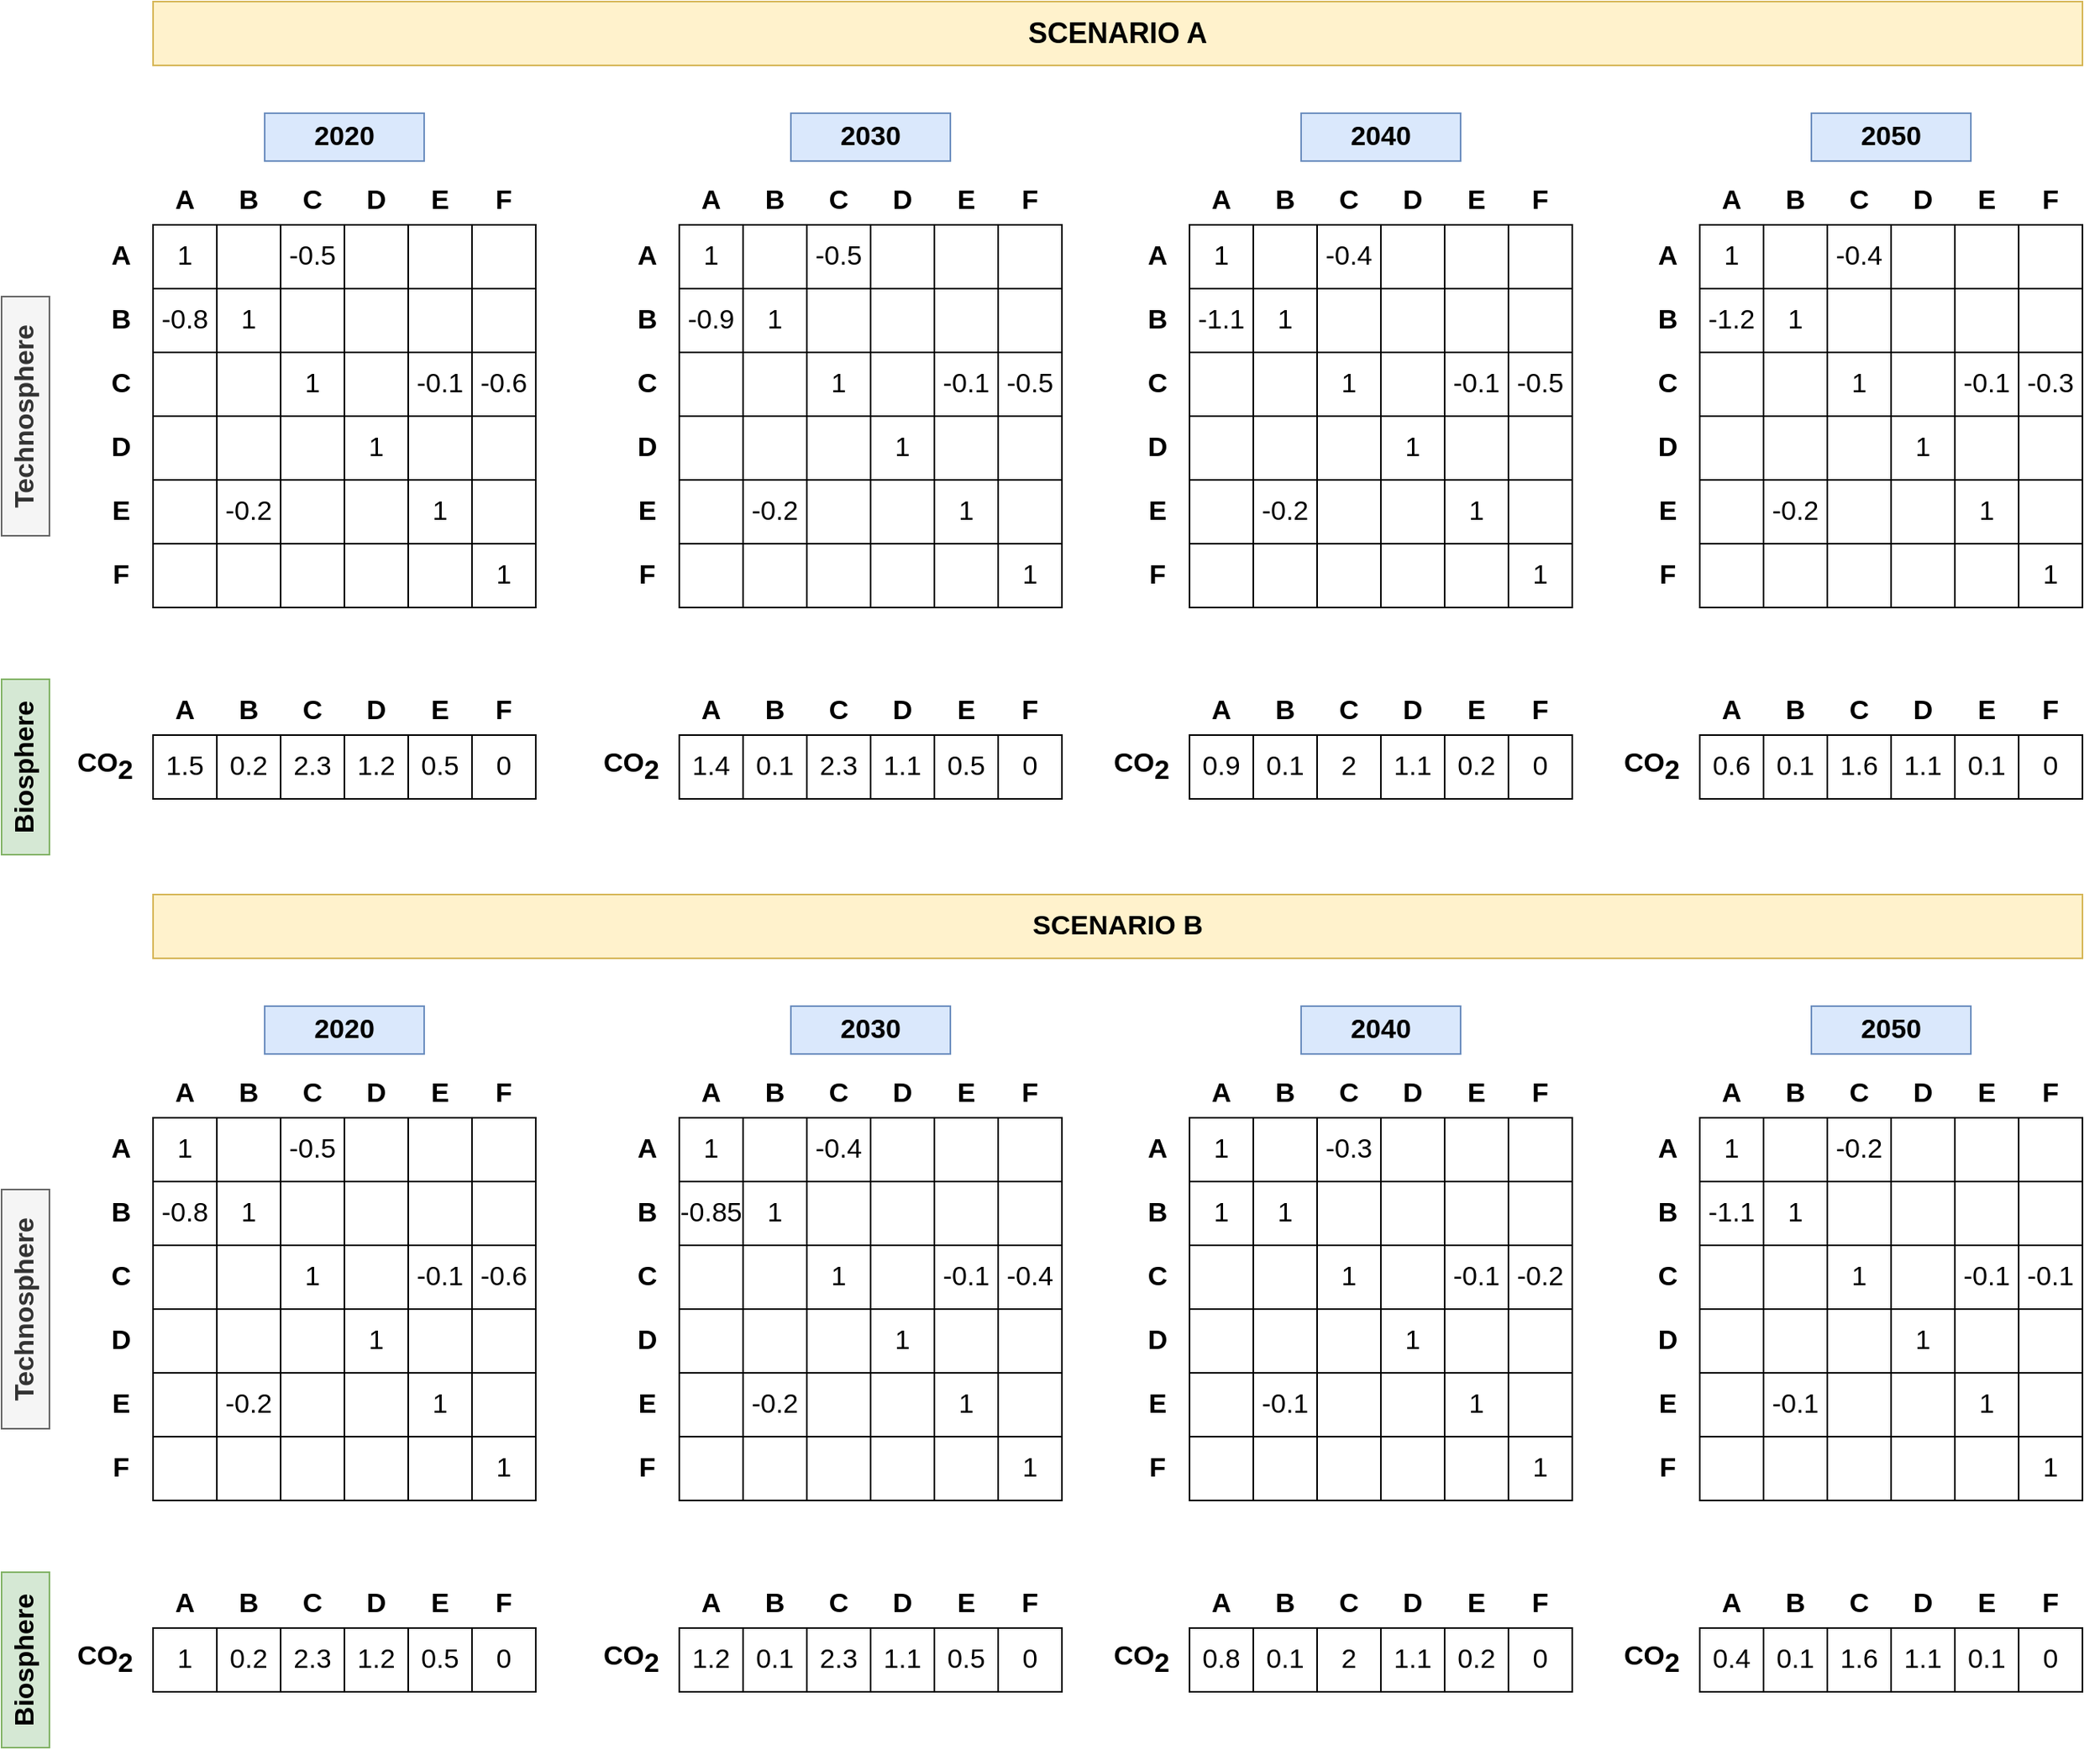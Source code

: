 <mxfile version="24.3.1" type="device">
  <diagram name="Page-1" id="BTK0vtbhY5z4dTKSU4yM">
    <mxGraphModel dx="2074" dy="1142" grid="1" gridSize="10" guides="1" tooltips="1" connect="1" arrows="1" fold="1" page="1" pageScale="1" pageWidth="850" pageHeight="1100" math="0" shadow="0">
      <root>
        <mxCell id="0" />
        <mxCell id="1" parent="0" />
        <mxCell id="t3-4rIsMLJUU9D5kUCfw-1" value="1" style="rounded=0;whiteSpace=wrap;html=1;fontSize=17;" vertex="1" parent="1">
          <mxGeometry x="160" y="320" width="40" height="40" as="geometry" />
        </mxCell>
        <mxCell id="t3-4rIsMLJUU9D5kUCfw-2" value="-0.8" style="rounded=0;whiteSpace=wrap;html=1;fontSize=17;" vertex="1" parent="1">
          <mxGeometry x="160" y="360" width="40" height="40" as="geometry" />
        </mxCell>
        <mxCell id="t3-4rIsMLJUU9D5kUCfw-3" value="&lt;div style=&quot;font-size: 17px;&quot;&gt;&lt;br style=&quot;font-size: 17px;&quot;&gt;&lt;/div&gt;" style="rounded=0;whiteSpace=wrap;html=1;fontSize=17;" vertex="1" parent="1">
          <mxGeometry x="160" y="400" width="40" height="40" as="geometry" />
        </mxCell>
        <mxCell id="t3-4rIsMLJUU9D5kUCfw-4" value="&lt;div style=&quot;font-size: 17px;&quot;&gt;&lt;br style=&quot;font-size: 17px;&quot;&gt;&lt;/div&gt;" style="rounded=0;whiteSpace=wrap;html=1;fontSize=17;" vertex="1" parent="1">
          <mxGeometry x="160" y="440" width="40" height="40" as="geometry" />
        </mxCell>
        <mxCell id="t3-4rIsMLJUU9D5kUCfw-5" value="&lt;div style=&quot;font-size: 17px;&quot;&gt;&lt;br style=&quot;font-size: 17px;&quot;&gt;&lt;/div&gt;" style="rounded=0;whiteSpace=wrap;html=1;fontSize=17;" vertex="1" parent="1">
          <mxGeometry x="160" y="480" width="40" height="40" as="geometry" />
        </mxCell>
        <mxCell id="t3-4rIsMLJUU9D5kUCfw-6" value="&lt;div style=&quot;font-size: 17px;&quot;&gt;&lt;br style=&quot;font-size: 17px;&quot;&gt;&lt;/div&gt;" style="rounded=0;whiteSpace=wrap;html=1;fontSize=17;" vertex="1" parent="1">
          <mxGeometry x="160" y="520" width="40" height="40" as="geometry" />
        </mxCell>
        <mxCell id="t3-4rIsMLJUU9D5kUCfw-14" value="&lt;div style=&quot;font-size: 17px;&quot;&gt;&lt;br style=&quot;font-size: 17px;&quot;&gt;&lt;/div&gt;" style="rounded=0;whiteSpace=wrap;html=1;fontSize=17;" vertex="1" parent="1">
          <mxGeometry x="200" y="320" width="40" height="40" as="geometry" />
        </mxCell>
        <mxCell id="t3-4rIsMLJUU9D5kUCfw-15" value="1" style="rounded=0;whiteSpace=wrap;html=1;fontSize=17;" vertex="1" parent="1">
          <mxGeometry x="200" y="360" width="40" height="40" as="geometry" />
        </mxCell>
        <mxCell id="t3-4rIsMLJUU9D5kUCfw-16" value="&lt;div style=&quot;font-size: 17px;&quot;&gt;&lt;br style=&quot;font-size: 17px;&quot;&gt;&lt;/div&gt;" style="rounded=0;whiteSpace=wrap;html=1;fontSize=17;" vertex="1" parent="1">
          <mxGeometry x="200" y="400" width="40" height="40" as="geometry" />
        </mxCell>
        <mxCell id="t3-4rIsMLJUU9D5kUCfw-17" value="&lt;div style=&quot;font-size: 17px;&quot;&gt;&lt;br style=&quot;font-size: 17px;&quot;&gt;&lt;/div&gt;" style="rounded=0;whiteSpace=wrap;html=1;fontSize=17;" vertex="1" parent="1">
          <mxGeometry x="200" y="440" width="40" height="40" as="geometry" />
        </mxCell>
        <mxCell id="t3-4rIsMLJUU9D5kUCfw-18" value="-0.2" style="rounded=0;whiteSpace=wrap;html=1;fontSize=17;" vertex="1" parent="1">
          <mxGeometry x="200" y="480" width="40" height="40" as="geometry" />
        </mxCell>
        <mxCell id="t3-4rIsMLJUU9D5kUCfw-19" value="&lt;div style=&quot;font-size: 17px;&quot;&gt;&lt;br style=&quot;font-size: 17px;&quot;&gt;&lt;/div&gt;" style="rounded=0;whiteSpace=wrap;html=1;fontSize=17;" vertex="1" parent="1">
          <mxGeometry x="200" y="520" width="40" height="40" as="geometry" />
        </mxCell>
        <mxCell id="t3-4rIsMLJUU9D5kUCfw-20" value="-0.5" style="rounded=0;whiteSpace=wrap;html=1;fontSize=17;" vertex="1" parent="1">
          <mxGeometry x="240" y="320" width="40" height="40" as="geometry" />
        </mxCell>
        <mxCell id="t3-4rIsMLJUU9D5kUCfw-21" value="&lt;div style=&quot;font-size: 17px;&quot;&gt;&lt;br style=&quot;font-size: 17px;&quot;&gt;&lt;/div&gt;" style="rounded=0;whiteSpace=wrap;html=1;fontSize=17;" vertex="1" parent="1">
          <mxGeometry x="240" y="360" width="40" height="40" as="geometry" />
        </mxCell>
        <mxCell id="t3-4rIsMLJUU9D5kUCfw-22" value="1" style="rounded=0;whiteSpace=wrap;html=1;fontSize=17;" vertex="1" parent="1">
          <mxGeometry x="240" y="400" width="40" height="40" as="geometry" />
        </mxCell>
        <mxCell id="t3-4rIsMLJUU9D5kUCfw-23" value="&lt;div style=&quot;font-size: 17px;&quot;&gt;&lt;br style=&quot;font-size: 17px;&quot;&gt;&lt;/div&gt;" style="rounded=0;whiteSpace=wrap;html=1;fontSize=17;" vertex="1" parent="1">
          <mxGeometry x="240" y="440" width="40" height="40" as="geometry" />
        </mxCell>
        <mxCell id="t3-4rIsMLJUU9D5kUCfw-24" value="&lt;div style=&quot;font-size: 17px;&quot;&gt;&lt;br style=&quot;font-size: 17px;&quot;&gt;&lt;/div&gt;" style="rounded=0;whiteSpace=wrap;html=1;fontSize=17;" vertex="1" parent="1">
          <mxGeometry x="240" y="480" width="40" height="40" as="geometry" />
        </mxCell>
        <mxCell id="t3-4rIsMLJUU9D5kUCfw-25" value="&lt;div style=&quot;font-size: 17px;&quot;&gt;&lt;br style=&quot;font-size: 17px;&quot;&gt;&lt;/div&gt;" style="rounded=0;whiteSpace=wrap;html=1;fontSize=17;" vertex="1" parent="1">
          <mxGeometry x="240" y="520" width="40" height="40" as="geometry" />
        </mxCell>
        <mxCell id="t3-4rIsMLJUU9D5kUCfw-26" value="&lt;div style=&quot;font-size: 17px;&quot;&gt;&lt;br style=&quot;font-size: 17px;&quot;&gt;&lt;/div&gt;" style="rounded=0;whiteSpace=wrap;html=1;fontSize=17;" vertex="1" parent="1">
          <mxGeometry x="280" y="320" width="40" height="40" as="geometry" />
        </mxCell>
        <mxCell id="t3-4rIsMLJUU9D5kUCfw-27" value="&lt;div style=&quot;font-size: 17px;&quot;&gt;&lt;br style=&quot;font-size: 17px;&quot;&gt;&lt;/div&gt;" style="rounded=0;whiteSpace=wrap;html=1;fontSize=17;" vertex="1" parent="1">
          <mxGeometry x="280" y="360" width="40" height="40" as="geometry" />
        </mxCell>
        <mxCell id="t3-4rIsMLJUU9D5kUCfw-28" value="&lt;div style=&quot;font-size: 17px;&quot;&gt;&lt;br style=&quot;font-size: 17px;&quot;&gt;&lt;/div&gt;" style="rounded=0;whiteSpace=wrap;html=1;fontSize=17;" vertex="1" parent="1">
          <mxGeometry x="280" y="400" width="40" height="40" as="geometry" />
        </mxCell>
        <mxCell id="t3-4rIsMLJUU9D5kUCfw-29" value="1" style="rounded=0;whiteSpace=wrap;html=1;fontSize=17;" vertex="1" parent="1">
          <mxGeometry x="280" y="440" width="40" height="40" as="geometry" />
        </mxCell>
        <mxCell id="t3-4rIsMLJUU9D5kUCfw-30" value="&lt;div style=&quot;font-size: 17px;&quot;&gt;&lt;br style=&quot;font-size: 17px;&quot;&gt;&lt;/div&gt;" style="rounded=0;whiteSpace=wrap;html=1;fontSize=17;" vertex="1" parent="1">
          <mxGeometry x="280" y="480" width="40" height="40" as="geometry" />
        </mxCell>
        <mxCell id="t3-4rIsMLJUU9D5kUCfw-31" value="&lt;div style=&quot;font-size: 17px;&quot;&gt;&lt;br style=&quot;font-size: 17px;&quot;&gt;&lt;/div&gt;" style="rounded=0;whiteSpace=wrap;html=1;fontSize=17;" vertex="1" parent="1">
          <mxGeometry x="280" y="520" width="40" height="40" as="geometry" />
        </mxCell>
        <mxCell id="t3-4rIsMLJUU9D5kUCfw-32" value="&lt;div style=&quot;font-size: 17px;&quot;&gt;&lt;br style=&quot;font-size: 17px;&quot;&gt;&lt;/div&gt;" style="rounded=0;whiteSpace=wrap;html=1;fontSize=17;" vertex="1" parent="1">
          <mxGeometry x="320" y="320" width="40" height="40" as="geometry" />
        </mxCell>
        <mxCell id="t3-4rIsMLJUU9D5kUCfw-33" value="&lt;div style=&quot;font-size: 17px;&quot;&gt;&lt;br style=&quot;font-size: 17px;&quot;&gt;&lt;/div&gt;" style="rounded=0;whiteSpace=wrap;html=1;fontSize=17;" vertex="1" parent="1">
          <mxGeometry x="320" y="360" width="40" height="40" as="geometry" />
        </mxCell>
        <mxCell id="t3-4rIsMLJUU9D5kUCfw-34" value="-0.1" style="rounded=0;whiteSpace=wrap;html=1;fontSize=17;" vertex="1" parent="1">
          <mxGeometry x="320" y="400" width="40" height="40" as="geometry" />
        </mxCell>
        <mxCell id="t3-4rIsMLJUU9D5kUCfw-35" value="&lt;div style=&quot;font-size: 17px;&quot;&gt;&lt;br style=&quot;font-size: 17px;&quot;&gt;&lt;/div&gt;" style="rounded=0;whiteSpace=wrap;html=1;fontSize=17;" vertex="1" parent="1">
          <mxGeometry x="320" y="440" width="40" height="40" as="geometry" />
        </mxCell>
        <mxCell id="t3-4rIsMLJUU9D5kUCfw-36" value="1" style="rounded=0;whiteSpace=wrap;html=1;fontSize=17;" vertex="1" parent="1">
          <mxGeometry x="320" y="480" width="40" height="40" as="geometry" />
        </mxCell>
        <mxCell id="t3-4rIsMLJUU9D5kUCfw-37" value="&lt;div style=&quot;font-size: 17px;&quot;&gt;&lt;br style=&quot;font-size: 17px;&quot;&gt;&lt;/div&gt;" style="rounded=0;whiteSpace=wrap;html=1;fontSize=17;" vertex="1" parent="1">
          <mxGeometry x="320" y="520" width="40" height="40" as="geometry" />
        </mxCell>
        <mxCell id="t3-4rIsMLJUU9D5kUCfw-38" value="&lt;div style=&quot;font-size: 17px;&quot;&gt;&lt;br style=&quot;font-size: 17px;&quot;&gt;&lt;/div&gt;" style="rounded=0;whiteSpace=wrap;html=1;fontSize=17;" vertex="1" parent="1">
          <mxGeometry x="360" y="320" width="40" height="40" as="geometry" />
        </mxCell>
        <mxCell id="t3-4rIsMLJUU9D5kUCfw-39" value="&lt;div style=&quot;font-size: 17px;&quot;&gt;&lt;br style=&quot;font-size: 17px;&quot;&gt;&lt;/div&gt;" style="rounded=0;whiteSpace=wrap;html=1;fontSize=17;" vertex="1" parent="1">
          <mxGeometry x="360" y="360" width="40" height="40" as="geometry" />
        </mxCell>
        <mxCell id="t3-4rIsMLJUU9D5kUCfw-40" value="-0.6" style="rounded=0;whiteSpace=wrap;html=1;fontSize=17;" vertex="1" parent="1">
          <mxGeometry x="360" y="400" width="40" height="40" as="geometry" />
        </mxCell>
        <mxCell id="t3-4rIsMLJUU9D5kUCfw-41" value="&lt;div style=&quot;font-size: 17px;&quot;&gt;&lt;br style=&quot;font-size: 17px;&quot;&gt;&lt;/div&gt;" style="rounded=0;whiteSpace=wrap;html=1;fontSize=17;" vertex="1" parent="1">
          <mxGeometry x="360" y="440" width="40" height="40" as="geometry" />
        </mxCell>
        <mxCell id="t3-4rIsMLJUU9D5kUCfw-42" value="&lt;div style=&quot;font-size: 17px;&quot;&gt;&lt;br style=&quot;font-size: 17px;&quot;&gt;&lt;/div&gt;" style="rounded=0;whiteSpace=wrap;html=1;fontSize=17;" vertex="1" parent="1">
          <mxGeometry x="360" y="480" width="40" height="40" as="geometry" />
        </mxCell>
        <mxCell id="t3-4rIsMLJUU9D5kUCfw-43" value="1" style="rounded=0;whiteSpace=wrap;html=1;fontSize=17;" vertex="1" parent="1">
          <mxGeometry x="360" y="520" width="40" height="40" as="geometry" />
        </mxCell>
        <mxCell id="t3-4rIsMLJUU9D5kUCfw-44" value="A" style="text;html=1;align=center;verticalAlign=middle;whiteSpace=wrap;rounded=0;fontStyle=1;fontSize=17;" vertex="1" parent="1">
          <mxGeometry x="150" y="290" width="60" height="30" as="geometry" />
        </mxCell>
        <mxCell id="t3-4rIsMLJUU9D5kUCfw-45" value="B" style="text;html=1;align=center;verticalAlign=middle;whiteSpace=wrap;rounded=0;fontStyle=1;fontSize=17;" vertex="1" parent="1">
          <mxGeometry x="190" y="290" width="60" height="30" as="geometry" />
        </mxCell>
        <mxCell id="t3-4rIsMLJUU9D5kUCfw-46" value="C" style="text;html=1;align=center;verticalAlign=middle;whiteSpace=wrap;rounded=0;fontStyle=1;fontSize=17;" vertex="1" parent="1">
          <mxGeometry x="230" y="290" width="60" height="30" as="geometry" />
        </mxCell>
        <mxCell id="t3-4rIsMLJUU9D5kUCfw-48" value="D" style="text;html=1;align=center;verticalAlign=middle;whiteSpace=wrap;rounded=0;fontStyle=1;fontSize=17;" vertex="1" parent="1">
          <mxGeometry x="270" y="290" width="60" height="30" as="geometry" />
        </mxCell>
        <mxCell id="t3-4rIsMLJUU9D5kUCfw-49" value="E" style="text;html=1;align=center;verticalAlign=middle;whiteSpace=wrap;rounded=0;fontStyle=1;fontSize=17;" vertex="1" parent="1">
          <mxGeometry x="310" y="290" width="60" height="30" as="geometry" />
        </mxCell>
        <mxCell id="t3-4rIsMLJUU9D5kUCfw-50" value="F" style="text;html=1;align=center;verticalAlign=middle;whiteSpace=wrap;rounded=0;fontStyle=1;fontSize=17;" vertex="1" parent="1">
          <mxGeometry x="350" y="290" width="60" height="30" as="geometry" />
        </mxCell>
        <mxCell id="t3-4rIsMLJUU9D5kUCfw-51" value="A" style="text;html=1;align=center;verticalAlign=middle;whiteSpace=wrap;rounded=0;fontStyle=1;fontSize=17;" vertex="1" parent="1">
          <mxGeometry x="110" y="325" width="60" height="30" as="geometry" />
        </mxCell>
        <mxCell id="t3-4rIsMLJUU9D5kUCfw-52" value="B" style="text;html=1;align=center;verticalAlign=middle;whiteSpace=wrap;rounded=0;fontStyle=1;fontSize=17;" vertex="1" parent="1">
          <mxGeometry x="110" y="365" width="60" height="30" as="geometry" />
        </mxCell>
        <mxCell id="t3-4rIsMLJUU9D5kUCfw-53" value="C" style="text;html=1;align=center;verticalAlign=middle;whiteSpace=wrap;rounded=0;fontStyle=1;fontSize=17;" vertex="1" parent="1">
          <mxGeometry x="110" y="405" width="60" height="30" as="geometry" />
        </mxCell>
        <mxCell id="t3-4rIsMLJUU9D5kUCfw-54" value="D" style="text;html=1;align=center;verticalAlign=middle;whiteSpace=wrap;rounded=0;fontStyle=1;fontSize=17;" vertex="1" parent="1">
          <mxGeometry x="110" y="445" width="60" height="30" as="geometry" />
        </mxCell>
        <mxCell id="t3-4rIsMLJUU9D5kUCfw-55" value="E" style="text;html=1;align=center;verticalAlign=middle;whiteSpace=wrap;rounded=0;fontStyle=1;fontSize=17;" vertex="1" parent="1">
          <mxGeometry x="110" y="485" width="60" height="30" as="geometry" />
        </mxCell>
        <mxCell id="t3-4rIsMLJUU9D5kUCfw-56" value="F" style="text;html=1;align=center;verticalAlign=middle;whiteSpace=wrap;rounded=0;fontStyle=1;fontSize=17;" vertex="1" parent="1">
          <mxGeometry x="110" y="525" width="60" height="30" as="geometry" />
        </mxCell>
        <mxCell id="t3-4rIsMLJUU9D5kUCfw-57" value="Technosphere" style="text;html=1;align=center;verticalAlign=middle;whiteSpace=wrap;rounded=0;fillColor=#f5f5f5;fontColor=#333333;strokeColor=#666666;fontStyle=1;rotation=-90;fontSize=17;" vertex="1" parent="1">
          <mxGeometry x="5" y="425" width="150" height="30" as="geometry" />
        </mxCell>
        <mxCell id="t3-4rIsMLJUU9D5kUCfw-58" value="1.5" style="rounded=0;whiteSpace=wrap;html=1;fontSize=17;" vertex="1" parent="1">
          <mxGeometry x="160" y="640" width="40" height="40" as="geometry" />
        </mxCell>
        <mxCell id="t3-4rIsMLJUU9D5kUCfw-59" value="0.2" style="rounded=0;whiteSpace=wrap;html=1;fontSize=17;" vertex="1" parent="1">
          <mxGeometry x="200" y="640" width="40" height="40" as="geometry" />
        </mxCell>
        <mxCell id="t3-4rIsMLJUU9D5kUCfw-60" value="2.3" style="rounded=0;whiteSpace=wrap;html=1;fontSize=17;" vertex="1" parent="1">
          <mxGeometry x="240" y="640" width="40" height="40" as="geometry" />
        </mxCell>
        <mxCell id="t3-4rIsMLJUU9D5kUCfw-61" value="1.2" style="rounded=0;whiteSpace=wrap;html=1;fontSize=17;" vertex="1" parent="1">
          <mxGeometry x="280" y="640" width="40" height="40" as="geometry" />
        </mxCell>
        <mxCell id="t3-4rIsMLJUU9D5kUCfw-62" value="0.5" style="rounded=0;whiteSpace=wrap;html=1;fontSize=17;" vertex="1" parent="1">
          <mxGeometry x="320" y="640" width="40" height="40" as="geometry" />
        </mxCell>
        <mxCell id="t3-4rIsMLJUU9D5kUCfw-63" value="0" style="rounded=0;whiteSpace=wrap;html=1;fontSize=17;" vertex="1" parent="1">
          <mxGeometry x="360" y="640" width="40" height="40" as="geometry" />
        </mxCell>
        <mxCell id="t3-4rIsMLJUU9D5kUCfw-64" value="A" style="text;html=1;align=center;verticalAlign=middle;whiteSpace=wrap;rounded=0;fontStyle=1;fontSize=17;" vertex="1" parent="1">
          <mxGeometry x="150" y="610" width="60" height="30" as="geometry" />
        </mxCell>
        <mxCell id="t3-4rIsMLJUU9D5kUCfw-65" value="B" style="text;html=1;align=center;verticalAlign=middle;whiteSpace=wrap;rounded=0;fontStyle=1;fontSize=17;" vertex="1" parent="1">
          <mxGeometry x="190" y="610" width="60" height="30" as="geometry" />
        </mxCell>
        <mxCell id="t3-4rIsMLJUU9D5kUCfw-66" value="C" style="text;html=1;align=center;verticalAlign=middle;whiteSpace=wrap;rounded=0;fontStyle=1;fontSize=17;" vertex="1" parent="1">
          <mxGeometry x="230" y="610" width="60" height="30" as="geometry" />
        </mxCell>
        <mxCell id="t3-4rIsMLJUU9D5kUCfw-67" value="D" style="text;html=1;align=center;verticalAlign=middle;whiteSpace=wrap;rounded=0;fontStyle=1;fontSize=17;" vertex="1" parent="1">
          <mxGeometry x="270" y="610" width="60" height="30" as="geometry" />
        </mxCell>
        <mxCell id="t3-4rIsMLJUU9D5kUCfw-68" value="E" style="text;html=1;align=center;verticalAlign=middle;whiteSpace=wrap;rounded=0;fontStyle=1;fontSize=17;" vertex="1" parent="1">
          <mxGeometry x="310" y="610" width="60" height="30" as="geometry" />
        </mxCell>
        <mxCell id="t3-4rIsMLJUU9D5kUCfw-69" value="F" style="text;html=1;align=center;verticalAlign=middle;whiteSpace=wrap;rounded=0;fontStyle=1;fontSize=17;" vertex="1" parent="1">
          <mxGeometry x="350" y="610" width="60" height="30" as="geometry" />
        </mxCell>
        <mxCell id="t3-4rIsMLJUU9D5kUCfw-70" value="CO&lt;sub style=&quot;font-size: 17px;&quot;&gt;2&lt;/sub&gt;" style="text;html=1;align=center;verticalAlign=middle;whiteSpace=wrap;rounded=0;fontStyle=1;fontSize=17;" vertex="1" parent="1">
          <mxGeometry x="100" y="645" width="60" height="30" as="geometry" />
        </mxCell>
        <mxCell id="t3-4rIsMLJUU9D5kUCfw-71" value="Biosphere" style="text;html=1;align=center;verticalAlign=middle;whiteSpace=wrap;rounded=0;fillColor=#d5e8d4;strokeColor=#82b366;fontStyle=1;rotation=-90;fontSize=17;" vertex="1" parent="1">
          <mxGeometry x="25" y="645" width="110" height="30" as="geometry" />
        </mxCell>
        <mxCell id="t3-4rIsMLJUU9D5kUCfw-72" value="2020" style="text;html=1;align=center;verticalAlign=middle;whiteSpace=wrap;rounded=0;fontStyle=1;rotation=0;strokeColor=#6c8ebf;fillColor=#dae8fc;fontSize=17;" vertex="1" parent="1">
          <mxGeometry x="230" y="250" width="100" height="30" as="geometry" />
        </mxCell>
        <mxCell id="t3-4rIsMLJUU9D5kUCfw-73" value="1" style="rounded=0;whiteSpace=wrap;html=1;fontSize=17;" vertex="1" parent="1">
          <mxGeometry x="490" y="320" width="40" height="40" as="geometry" />
        </mxCell>
        <mxCell id="t3-4rIsMLJUU9D5kUCfw-74" value="-0.9" style="rounded=0;whiteSpace=wrap;html=1;fontSize=17;" vertex="1" parent="1">
          <mxGeometry x="490" y="360" width="40" height="40" as="geometry" />
        </mxCell>
        <mxCell id="t3-4rIsMLJUU9D5kUCfw-75" value="&lt;div style=&quot;font-size: 17px;&quot;&gt;&lt;br style=&quot;font-size: 17px;&quot;&gt;&lt;/div&gt;" style="rounded=0;whiteSpace=wrap;html=1;fontSize=17;" vertex="1" parent="1">
          <mxGeometry x="490" y="400" width="40" height="40" as="geometry" />
        </mxCell>
        <mxCell id="t3-4rIsMLJUU9D5kUCfw-76" value="&lt;div style=&quot;font-size: 17px;&quot;&gt;&lt;br style=&quot;font-size: 17px;&quot;&gt;&lt;/div&gt;" style="rounded=0;whiteSpace=wrap;html=1;fontSize=17;" vertex="1" parent="1">
          <mxGeometry x="490" y="440" width="40" height="40" as="geometry" />
        </mxCell>
        <mxCell id="t3-4rIsMLJUU9D5kUCfw-77" value="&lt;div style=&quot;font-size: 17px;&quot;&gt;&lt;br style=&quot;font-size: 17px;&quot;&gt;&lt;/div&gt;" style="rounded=0;whiteSpace=wrap;html=1;fontSize=17;" vertex="1" parent="1">
          <mxGeometry x="490" y="480" width="40" height="40" as="geometry" />
        </mxCell>
        <mxCell id="t3-4rIsMLJUU9D5kUCfw-78" value="&lt;div style=&quot;font-size: 17px;&quot;&gt;&lt;br style=&quot;font-size: 17px;&quot;&gt;&lt;/div&gt;" style="rounded=0;whiteSpace=wrap;html=1;fontSize=17;" vertex="1" parent="1">
          <mxGeometry x="490" y="520" width="40" height="40" as="geometry" />
        </mxCell>
        <mxCell id="t3-4rIsMLJUU9D5kUCfw-79" value="&lt;div style=&quot;font-size: 17px;&quot;&gt;&lt;br style=&quot;font-size: 17px;&quot;&gt;&lt;/div&gt;" style="rounded=0;whiteSpace=wrap;html=1;fontSize=17;" vertex="1" parent="1">
          <mxGeometry x="530" y="320" width="40" height="40" as="geometry" />
        </mxCell>
        <mxCell id="t3-4rIsMLJUU9D5kUCfw-80" value="1" style="rounded=0;whiteSpace=wrap;html=1;fontSize=17;" vertex="1" parent="1">
          <mxGeometry x="530" y="360" width="40" height="40" as="geometry" />
        </mxCell>
        <mxCell id="t3-4rIsMLJUU9D5kUCfw-81" value="&lt;div style=&quot;font-size: 17px;&quot;&gt;&lt;br style=&quot;font-size: 17px;&quot;&gt;&lt;/div&gt;" style="rounded=0;whiteSpace=wrap;html=1;fontSize=17;" vertex="1" parent="1">
          <mxGeometry x="530" y="400" width="40" height="40" as="geometry" />
        </mxCell>
        <mxCell id="t3-4rIsMLJUU9D5kUCfw-82" value="&lt;div style=&quot;font-size: 17px;&quot;&gt;&lt;br style=&quot;font-size: 17px;&quot;&gt;&lt;/div&gt;" style="rounded=0;whiteSpace=wrap;html=1;fontSize=17;" vertex="1" parent="1">
          <mxGeometry x="530" y="440" width="40" height="40" as="geometry" />
        </mxCell>
        <mxCell id="t3-4rIsMLJUU9D5kUCfw-83" value="-0.2" style="rounded=0;whiteSpace=wrap;html=1;fontSize=17;" vertex="1" parent="1">
          <mxGeometry x="530" y="480" width="40" height="40" as="geometry" />
        </mxCell>
        <mxCell id="t3-4rIsMLJUU9D5kUCfw-84" value="&lt;div style=&quot;font-size: 17px;&quot;&gt;&lt;br style=&quot;font-size: 17px;&quot;&gt;&lt;/div&gt;" style="rounded=0;whiteSpace=wrap;html=1;fontSize=17;" vertex="1" parent="1">
          <mxGeometry x="530" y="520" width="40" height="40" as="geometry" />
        </mxCell>
        <mxCell id="t3-4rIsMLJUU9D5kUCfw-85" value="-0.5" style="rounded=0;whiteSpace=wrap;html=1;fontSize=17;" vertex="1" parent="1">
          <mxGeometry x="570" y="320" width="40" height="40" as="geometry" />
        </mxCell>
        <mxCell id="t3-4rIsMLJUU9D5kUCfw-86" value="&lt;div style=&quot;font-size: 17px;&quot;&gt;&lt;br style=&quot;font-size: 17px;&quot;&gt;&lt;/div&gt;" style="rounded=0;whiteSpace=wrap;html=1;fontSize=17;" vertex="1" parent="1">
          <mxGeometry x="570" y="360" width="40" height="40" as="geometry" />
        </mxCell>
        <mxCell id="t3-4rIsMLJUU9D5kUCfw-87" value="1" style="rounded=0;whiteSpace=wrap;html=1;fontSize=17;" vertex="1" parent="1">
          <mxGeometry x="570" y="400" width="40" height="40" as="geometry" />
        </mxCell>
        <mxCell id="t3-4rIsMLJUU9D5kUCfw-88" value="&lt;div style=&quot;font-size: 17px;&quot;&gt;&lt;br style=&quot;font-size: 17px;&quot;&gt;&lt;/div&gt;" style="rounded=0;whiteSpace=wrap;html=1;fontSize=17;" vertex="1" parent="1">
          <mxGeometry x="570" y="440" width="40" height="40" as="geometry" />
        </mxCell>
        <mxCell id="t3-4rIsMLJUU9D5kUCfw-89" value="&lt;div style=&quot;font-size: 17px;&quot;&gt;&lt;br style=&quot;font-size: 17px;&quot;&gt;&lt;/div&gt;" style="rounded=0;whiteSpace=wrap;html=1;fontSize=17;" vertex="1" parent="1">
          <mxGeometry x="570" y="480" width="40" height="40" as="geometry" />
        </mxCell>
        <mxCell id="t3-4rIsMLJUU9D5kUCfw-90" value="&lt;div style=&quot;font-size: 17px;&quot;&gt;&lt;br style=&quot;font-size: 17px;&quot;&gt;&lt;/div&gt;" style="rounded=0;whiteSpace=wrap;html=1;fontSize=17;" vertex="1" parent="1">
          <mxGeometry x="570" y="520" width="40" height="40" as="geometry" />
        </mxCell>
        <mxCell id="t3-4rIsMLJUU9D5kUCfw-91" value="&lt;div style=&quot;font-size: 17px;&quot;&gt;&lt;br style=&quot;font-size: 17px;&quot;&gt;&lt;/div&gt;" style="rounded=0;whiteSpace=wrap;html=1;fontSize=17;" vertex="1" parent="1">
          <mxGeometry x="610" y="320" width="40" height="40" as="geometry" />
        </mxCell>
        <mxCell id="t3-4rIsMLJUU9D5kUCfw-92" value="&lt;div style=&quot;font-size: 17px;&quot;&gt;&lt;br style=&quot;font-size: 17px;&quot;&gt;&lt;/div&gt;" style="rounded=0;whiteSpace=wrap;html=1;fontSize=17;" vertex="1" parent="1">
          <mxGeometry x="610" y="360" width="40" height="40" as="geometry" />
        </mxCell>
        <mxCell id="t3-4rIsMLJUU9D5kUCfw-93" value="&lt;div style=&quot;font-size: 17px;&quot;&gt;&lt;br style=&quot;font-size: 17px;&quot;&gt;&lt;/div&gt;" style="rounded=0;whiteSpace=wrap;html=1;fontSize=17;" vertex="1" parent="1">
          <mxGeometry x="610" y="400" width="40" height="40" as="geometry" />
        </mxCell>
        <mxCell id="t3-4rIsMLJUU9D5kUCfw-94" value="1" style="rounded=0;whiteSpace=wrap;html=1;fontSize=17;" vertex="1" parent="1">
          <mxGeometry x="610" y="440" width="40" height="40" as="geometry" />
        </mxCell>
        <mxCell id="t3-4rIsMLJUU9D5kUCfw-95" value="&lt;div style=&quot;font-size: 17px;&quot;&gt;&lt;br style=&quot;font-size: 17px;&quot;&gt;&lt;/div&gt;" style="rounded=0;whiteSpace=wrap;html=1;fontSize=17;" vertex="1" parent="1">
          <mxGeometry x="610" y="480" width="40" height="40" as="geometry" />
        </mxCell>
        <mxCell id="t3-4rIsMLJUU9D5kUCfw-96" value="&lt;div style=&quot;font-size: 17px;&quot;&gt;&lt;br style=&quot;font-size: 17px;&quot;&gt;&lt;/div&gt;" style="rounded=0;whiteSpace=wrap;html=1;fontSize=17;" vertex="1" parent="1">
          <mxGeometry x="610" y="520" width="40" height="40" as="geometry" />
        </mxCell>
        <mxCell id="t3-4rIsMLJUU9D5kUCfw-97" value="&lt;div style=&quot;font-size: 17px;&quot;&gt;&lt;br style=&quot;font-size: 17px;&quot;&gt;&lt;/div&gt;" style="rounded=0;whiteSpace=wrap;html=1;fontSize=17;" vertex="1" parent="1">
          <mxGeometry x="650" y="320" width="40" height="40" as="geometry" />
        </mxCell>
        <mxCell id="t3-4rIsMLJUU9D5kUCfw-98" value="&lt;div style=&quot;font-size: 17px;&quot;&gt;&lt;br style=&quot;font-size: 17px;&quot;&gt;&lt;/div&gt;" style="rounded=0;whiteSpace=wrap;html=1;fontSize=17;" vertex="1" parent="1">
          <mxGeometry x="650" y="360" width="40" height="40" as="geometry" />
        </mxCell>
        <mxCell id="t3-4rIsMLJUU9D5kUCfw-99" value="-0.1" style="rounded=0;whiteSpace=wrap;html=1;fontSize=17;" vertex="1" parent="1">
          <mxGeometry x="650" y="400" width="40" height="40" as="geometry" />
        </mxCell>
        <mxCell id="t3-4rIsMLJUU9D5kUCfw-100" value="&lt;div style=&quot;font-size: 17px;&quot;&gt;&lt;br style=&quot;font-size: 17px;&quot;&gt;&lt;/div&gt;" style="rounded=0;whiteSpace=wrap;html=1;fontSize=17;" vertex="1" parent="1">
          <mxGeometry x="650" y="440" width="40" height="40" as="geometry" />
        </mxCell>
        <mxCell id="t3-4rIsMLJUU9D5kUCfw-101" value="1" style="rounded=0;whiteSpace=wrap;html=1;fontSize=17;" vertex="1" parent="1">
          <mxGeometry x="650" y="480" width="40" height="40" as="geometry" />
        </mxCell>
        <mxCell id="t3-4rIsMLJUU9D5kUCfw-102" value="&lt;div style=&quot;font-size: 17px;&quot;&gt;&lt;br style=&quot;font-size: 17px;&quot;&gt;&lt;/div&gt;" style="rounded=0;whiteSpace=wrap;html=1;fontSize=17;" vertex="1" parent="1">
          <mxGeometry x="650" y="520" width="40" height="40" as="geometry" />
        </mxCell>
        <mxCell id="t3-4rIsMLJUU9D5kUCfw-103" value="&lt;div style=&quot;font-size: 17px;&quot;&gt;&lt;br style=&quot;font-size: 17px;&quot;&gt;&lt;/div&gt;" style="rounded=0;whiteSpace=wrap;html=1;fontSize=17;" vertex="1" parent="1">
          <mxGeometry x="690" y="320" width="40" height="40" as="geometry" />
        </mxCell>
        <mxCell id="t3-4rIsMLJUU9D5kUCfw-104" value="&lt;div style=&quot;font-size: 17px;&quot;&gt;&lt;br style=&quot;font-size: 17px;&quot;&gt;&lt;/div&gt;" style="rounded=0;whiteSpace=wrap;html=1;fontSize=17;" vertex="1" parent="1">
          <mxGeometry x="690" y="360" width="40" height="40" as="geometry" />
        </mxCell>
        <mxCell id="t3-4rIsMLJUU9D5kUCfw-105" value="-0.5" style="rounded=0;whiteSpace=wrap;html=1;fontSize=17;" vertex="1" parent="1">
          <mxGeometry x="690" y="400" width="40" height="40" as="geometry" />
        </mxCell>
        <mxCell id="t3-4rIsMLJUU9D5kUCfw-106" value="&lt;div style=&quot;font-size: 17px;&quot;&gt;&lt;br style=&quot;font-size: 17px;&quot;&gt;&lt;/div&gt;" style="rounded=0;whiteSpace=wrap;html=1;fontSize=17;" vertex="1" parent="1">
          <mxGeometry x="690" y="440" width="40" height="40" as="geometry" />
        </mxCell>
        <mxCell id="t3-4rIsMLJUU9D5kUCfw-107" value="&lt;div style=&quot;font-size: 17px;&quot;&gt;&lt;br style=&quot;font-size: 17px;&quot;&gt;&lt;/div&gt;" style="rounded=0;whiteSpace=wrap;html=1;fontSize=17;" vertex="1" parent="1">
          <mxGeometry x="690" y="480" width="40" height="40" as="geometry" />
        </mxCell>
        <mxCell id="t3-4rIsMLJUU9D5kUCfw-108" value="1" style="rounded=0;whiteSpace=wrap;html=1;fontSize=17;" vertex="1" parent="1">
          <mxGeometry x="690" y="520" width="40" height="40" as="geometry" />
        </mxCell>
        <mxCell id="t3-4rIsMLJUU9D5kUCfw-109" value="A" style="text;html=1;align=center;verticalAlign=middle;whiteSpace=wrap;rounded=0;fontStyle=1;fontSize=17;" vertex="1" parent="1">
          <mxGeometry x="480" y="290" width="60" height="30" as="geometry" />
        </mxCell>
        <mxCell id="t3-4rIsMLJUU9D5kUCfw-110" value="B" style="text;html=1;align=center;verticalAlign=middle;whiteSpace=wrap;rounded=0;fontStyle=1;fontSize=17;" vertex="1" parent="1">
          <mxGeometry x="520" y="290" width="60" height="30" as="geometry" />
        </mxCell>
        <mxCell id="t3-4rIsMLJUU9D5kUCfw-111" value="C" style="text;html=1;align=center;verticalAlign=middle;whiteSpace=wrap;rounded=0;fontStyle=1;fontSize=17;" vertex="1" parent="1">
          <mxGeometry x="560" y="290" width="60" height="30" as="geometry" />
        </mxCell>
        <mxCell id="t3-4rIsMLJUU9D5kUCfw-112" value="D" style="text;html=1;align=center;verticalAlign=middle;whiteSpace=wrap;rounded=0;fontStyle=1;fontSize=17;" vertex="1" parent="1">
          <mxGeometry x="600" y="290" width="60" height="30" as="geometry" />
        </mxCell>
        <mxCell id="t3-4rIsMLJUU9D5kUCfw-113" value="E" style="text;html=1;align=center;verticalAlign=middle;whiteSpace=wrap;rounded=0;fontStyle=1;fontSize=17;" vertex="1" parent="1">
          <mxGeometry x="640" y="290" width="60" height="30" as="geometry" />
        </mxCell>
        <mxCell id="t3-4rIsMLJUU9D5kUCfw-114" value="F" style="text;html=1;align=center;verticalAlign=middle;whiteSpace=wrap;rounded=0;fontStyle=1;fontSize=17;" vertex="1" parent="1">
          <mxGeometry x="680" y="290" width="60" height="30" as="geometry" />
        </mxCell>
        <mxCell id="t3-4rIsMLJUU9D5kUCfw-115" value="A" style="text;html=1;align=center;verticalAlign=middle;whiteSpace=wrap;rounded=0;fontStyle=1;fontSize=17;" vertex="1" parent="1">
          <mxGeometry x="440" y="325" width="60" height="30" as="geometry" />
        </mxCell>
        <mxCell id="t3-4rIsMLJUU9D5kUCfw-116" value="B" style="text;html=1;align=center;verticalAlign=middle;whiteSpace=wrap;rounded=0;fontStyle=1;fontSize=17;" vertex="1" parent="1">
          <mxGeometry x="440" y="365" width="60" height="30" as="geometry" />
        </mxCell>
        <mxCell id="t3-4rIsMLJUU9D5kUCfw-117" value="C" style="text;html=1;align=center;verticalAlign=middle;whiteSpace=wrap;rounded=0;fontStyle=1;fontSize=17;" vertex="1" parent="1">
          <mxGeometry x="440" y="405" width="60" height="30" as="geometry" />
        </mxCell>
        <mxCell id="t3-4rIsMLJUU9D5kUCfw-118" value="D" style="text;html=1;align=center;verticalAlign=middle;whiteSpace=wrap;rounded=0;fontStyle=1;fontSize=17;" vertex="1" parent="1">
          <mxGeometry x="440" y="445" width="60" height="30" as="geometry" />
        </mxCell>
        <mxCell id="t3-4rIsMLJUU9D5kUCfw-119" value="E" style="text;html=1;align=center;verticalAlign=middle;whiteSpace=wrap;rounded=0;fontStyle=1;fontSize=17;" vertex="1" parent="1">
          <mxGeometry x="440" y="485" width="60" height="30" as="geometry" />
        </mxCell>
        <mxCell id="t3-4rIsMLJUU9D5kUCfw-120" value="F" style="text;html=1;align=center;verticalAlign=middle;whiteSpace=wrap;rounded=0;fontStyle=1;fontSize=17;" vertex="1" parent="1">
          <mxGeometry x="440" y="525" width="60" height="30" as="geometry" />
        </mxCell>
        <mxCell id="t3-4rIsMLJUU9D5kUCfw-122" value="1.4" style="rounded=0;whiteSpace=wrap;html=1;fontSize=17;" vertex="1" parent="1">
          <mxGeometry x="490" y="640" width="40" height="40" as="geometry" />
        </mxCell>
        <mxCell id="t3-4rIsMLJUU9D5kUCfw-123" value="0.1" style="rounded=0;whiteSpace=wrap;html=1;fontSize=17;" vertex="1" parent="1">
          <mxGeometry x="530" y="640" width="40" height="40" as="geometry" />
        </mxCell>
        <mxCell id="t3-4rIsMLJUU9D5kUCfw-124" value="2.3" style="rounded=0;whiteSpace=wrap;html=1;fontSize=17;" vertex="1" parent="1">
          <mxGeometry x="570" y="640" width="40" height="40" as="geometry" />
        </mxCell>
        <mxCell id="t3-4rIsMLJUU9D5kUCfw-125" value="1.1" style="rounded=0;whiteSpace=wrap;html=1;fontSize=17;" vertex="1" parent="1">
          <mxGeometry x="610" y="640" width="40" height="40" as="geometry" />
        </mxCell>
        <mxCell id="t3-4rIsMLJUU9D5kUCfw-126" value="0.5" style="rounded=0;whiteSpace=wrap;html=1;fontSize=17;" vertex="1" parent="1">
          <mxGeometry x="650" y="640" width="40" height="40" as="geometry" />
        </mxCell>
        <mxCell id="t3-4rIsMLJUU9D5kUCfw-127" value="0" style="rounded=0;whiteSpace=wrap;html=1;fontSize=17;" vertex="1" parent="1">
          <mxGeometry x="690" y="640" width="40" height="40" as="geometry" />
        </mxCell>
        <mxCell id="t3-4rIsMLJUU9D5kUCfw-128" value="A" style="text;html=1;align=center;verticalAlign=middle;whiteSpace=wrap;rounded=0;fontStyle=1;fontSize=17;" vertex="1" parent="1">
          <mxGeometry x="480" y="610" width="60" height="30" as="geometry" />
        </mxCell>
        <mxCell id="t3-4rIsMLJUU9D5kUCfw-129" value="B" style="text;html=1;align=center;verticalAlign=middle;whiteSpace=wrap;rounded=0;fontStyle=1;fontSize=17;" vertex="1" parent="1">
          <mxGeometry x="520" y="610" width="60" height="30" as="geometry" />
        </mxCell>
        <mxCell id="t3-4rIsMLJUU9D5kUCfw-130" value="C" style="text;html=1;align=center;verticalAlign=middle;whiteSpace=wrap;rounded=0;fontStyle=1;fontSize=17;" vertex="1" parent="1">
          <mxGeometry x="560" y="610" width="60" height="30" as="geometry" />
        </mxCell>
        <mxCell id="t3-4rIsMLJUU9D5kUCfw-131" value="D" style="text;html=1;align=center;verticalAlign=middle;whiteSpace=wrap;rounded=0;fontStyle=1;fontSize=17;" vertex="1" parent="1">
          <mxGeometry x="600" y="610" width="60" height="30" as="geometry" />
        </mxCell>
        <mxCell id="t3-4rIsMLJUU9D5kUCfw-132" value="E" style="text;html=1;align=center;verticalAlign=middle;whiteSpace=wrap;rounded=0;fontStyle=1;fontSize=17;" vertex="1" parent="1">
          <mxGeometry x="640" y="610" width="60" height="30" as="geometry" />
        </mxCell>
        <mxCell id="t3-4rIsMLJUU9D5kUCfw-133" value="F" style="text;html=1;align=center;verticalAlign=middle;whiteSpace=wrap;rounded=0;fontStyle=1;fontSize=17;" vertex="1" parent="1">
          <mxGeometry x="680" y="610" width="60" height="30" as="geometry" />
        </mxCell>
        <mxCell id="t3-4rIsMLJUU9D5kUCfw-134" value="CO&lt;sub style=&quot;font-size: 17px;&quot;&gt;2&lt;/sub&gt;" style="text;html=1;align=center;verticalAlign=middle;whiteSpace=wrap;rounded=0;fontStyle=1;fontSize=17;" vertex="1" parent="1">
          <mxGeometry x="430" y="645" width="60" height="30" as="geometry" />
        </mxCell>
        <mxCell id="t3-4rIsMLJUU9D5kUCfw-136" value="2030" style="text;html=1;align=center;verticalAlign=middle;whiteSpace=wrap;rounded=0;fontStyle=1;rotation=0;strokeColor=#6c8ebf;fillColor=#dae8fc;fontSize=17;" vertex="1" parent="1">
          <mxGeometry x="560" y="250" width="100" height="30" as="geometry" />
        </mxCell>
        <mxCell id="t3-4rIsMLJUU9D5kUCfw-137" value="SCENARIO A" style="text;html=1;align=center;verticalAlign=middle;whiteSpace=wrap;rounded=0;fontStyle=1;rotation=0;strokeColor=#d6b656;fillColor=#fff2cc;fontSize=18;" vertex="1" parent="1">
          <mxGeometry x="160" y="180" width="1210" height="40" as="geometry" />
        </mxCell>
        <mxCell id="t3-4rIsMLJUU9D5kUCfw-138" value="SCENARIO B" style="text;html=1;align=center;verticalAlign=middle;whiteSpace=wrap;rounded=0;fontStyle=1;rotation=0;strokeColor=#d6b656;fillColor=#fff2cc;fontSize=17;" vertex="1" parent="1">
          <mxGeometry x="160" y="740" width="1210" height="40" as="geometry" />
        </mxCell>
        <mxCell id="t3-4rIsMLJUU9D5kUCfw-139" value="1" style="rounded=0;whiteSpace=wrap;html=1;fontSize=17;" vertex="1" parent="1">
          <mxGeometry x="810" y="320" width="40" height="40" as="geometry" />
        </mxCell>
        <mxCell id="t3-4rIsMLJUU9D5kUCfw-140" value="-1.1" style="rounded=0;whiteSpace=wrap;html=1;fontSize=17;" vertex="1" parent="1">
          <mxGeometry x="810" y="360" width="40" height="40" as="geometry" />
        </mxCell>
        <mxCell id="t3-4rIsMLJUU9D5kUCfw-141" value="&lt;div style=&quot;font-size: 17px;&quot;&gt;&lt;br style=&quot;font-size: 17px;&quot;&gt;&lt;/div&gt;" style="rounded=0;whiteSpace=wrap;html=1;fontSize=17;" vertex="1" parent="1">
          <mxGeometry x="810" y="400" width="40" height="40" as="geometry" />
        </mxCell>
        <mxCell id="t3-4rIsMLJUU9D5kUCfw-142" value="&lt;div style=&quot;font-size: 17px;&quot;&gt;&lt;br style=&quot;font-size: 17px;&quot;&gt;&lt;/div&gt;" style="rounded=0;whiteSpace=wrap;html=1;fontSize=17;" vertex="1" parent="1">
          <mxGeometry x="810" y="440" width="40" height="40" as="geometry" />
        </mxCell>
        <mxCell id="t3-4rIsMLJUU9D5kUCfw-143" value="&lt;div style=&quot;font-size: 17px;&quot;&gt;&lt;br style=&quot;font-size: 17px;&quot;&gt;&lt;/div&gt;" style="rounded=0;whiteSpace=wrap;html=1;fontSize=17;" vertex="1" parent="1">
          <mxGeometry x="810" y="480" width="40" height="40" as="geometry" />
        </mxCell>
        <mxCell id="t3-4rIsMLJUU9D5kUCfw-144" value="&lt;div style=&quot;font-size: 17px;&quot;&gt;&lt;br style=&quot;font-size: 17px;&quot;&gt;&lt;/div&gt;" style="rounded=0;whiteSpace=wrap;html=1;fontSize=17;" vertex="1" parent="1">
          <mxGeometry x="810" y="520" width="40" height="40" as="geometry" />
        </mxCell>
        <mxCell id="t3-4rIsMLJUU9D5kUCfw-145" value="&lt;div style=&quot;font-size: 17px;&quot;&gt;&lt;br style=&quot;font-size: 17px;&quot;&gt;&lt;/div&gt;" style="rounded=0;whiteSpace=wrap;html=1;fontSize=17;" vertex="1" parent="1">
          <mxGeometry x="850" y="320" width="40" height="40" as="geometry" />
        </mxCell>
        <mxCell id="t3-4rIsMLJUU9D5kUCfw-146" value="1" style="rounded=0;whiteSpace=wrap;html=1;fontSize=17;" vertex="1" parent="1">
          <mxGeometry x="850" y="360" width="40" height="40" as="geometry" />
        </mxCell>
        <mxCell id="t3-4rIsMLJUU9D5kUCfw-147" value="&lt;div style=&quot;font-size: 17px;&quot;&gt;&lt;br style=&quot;font-size: 17px;&quot;&gt;&lt;/div&gt;" style="rounded=0;whiteSpace=wrap;html=1;fontSize=17;" vertex="1" parent="1">
          <mxGeometry x="850" y="400" width="40" height="40" as="geometry" />
        </mxCell>
        <mxCell id="t3-4rIsMLJUU9D5kUCfw-148" value="&lt;div style=&quot;font-size: 17px;&quot;&gt;&lt;br style=&quot;font-size: 17px;&quot;&gt;&lt;/div&gt;" style="rounded=0;whiteSpace=wrap;html=1;fontSize=17;" vertex="1" parent="1">
          <mxGeometry x="850" y="440" width="40" height="40" as="geometry" />
        </mxCell>
        <mxCell id="t3-4rIsMLJUU9D5kUCfw-149" value="-0.2" style="rounded=0;whiteSpace=wrap;html=1;fontSize=17;" vertex="1" parent="1">
          <mxGeometry x="850" y="480" width="40" height="40" as="geometry" />
        </mxCell>
        <mxCell id="t3-4rIsMLJUU9D5kUCfw-150" value="&lt;div style=&quot;font-size: 17px;&quot;&gt;&lt;br style=&quot;font-size: 17px;&quot;&gt;&lt;/div&gt;" style="rounded=0;whiteSpace=wrap;html=1;fontSize=17;" vertex="1" parent="1">
          <mxGeometry x="850" y="520" width="40" height="40" as="geometry" />
        </mxCell>
        <mxCell id="t3-4rIsMLJUU9D5kUCfw-151" value="-0.4" style="rounded=0;whiteSpace=wrap;html=1;fontSize=17;" vertex="1" parent="1">
          <mxGeometry x="890" y="320" width="40" height="40" as="geometry" />
        </mxCell>
        <mxCell id="t3-4rIsMLJUU9D5kUCfw-152" value="&lt;div style=&quot;font-size: 17px;&quot;&gt;&lt;br style=&quot;font-size: 17px;&quot;&gt;&lt;/div&gt;" style="rounded=0;whiteSpace=wrap;html=1;fontSize=17;" vertex="1" parent="1">
          <mxGeometry x="890" y="360" width="40" height="40" as="geometry" />
        </mxCell>
        <mxCell id="t3-4rIsMLJUU9D5kUCfw-153" value="1" style="rounded=0;whiteSpace=wrap;html=1;fontSize=17;" vertex="1" parent="1">
          <mxGeometry x="890" y="400" width="40" height="40" as="geometry" />
        </mxCell>
        <mxCell id="t3-4rIsMLJUU9D5kUCfw-154" value="&lt;div style=&quot;font-size: 17px;&quot;&gt;&lt;br style=&quot;font-size: 17px;&quot;&gt;&lt;/div&gt;" style="rounded=0;whiteSpace=wrap;html=1;fontSize=17;" vertex="1" parent="1">
          <mxGeometry x="890" y="440" width="40" height="40" as="geometry" />
        </mxCell>
        <mxCell id="t3-4rIsMLJUU9D5kUCfw-155" value="&lt;div style=&quot;font-size: 17px;&quot;&gt;&lt;br style=&quot;font-size: 17px;&quot;&gt;&lt;/div&gt;" style="rounded=0;whiteSpace=wrap;html=1;fontSize=17;" vertex="1" parent="1">
          <mxGeometry x="890" y="480" width="40" height="40" as="geometry" />
        </mxCell>
        <mxCell id="t3-4rIsMLJUU9D5kUCfw-156" value="&lt;div style=&quot;font-size: 17px;&quot;&gt;&lt;br style=&quot;font-size: 17px;&quot;&gt;&lt;/div&gt;" style="rounded=0;whiteSpace=wrap;html=1;fontSize=17;" vertex="1" parent="1">
          <mxGeometry x="890" y="520" width="40" height="40" as="geometry" />
        </mxCell>
        <mxCell id="t3-4rIsMLJUU9D5kUCfw-157" value="&lt;div style=&quot;font-size: 17px;&quot;&gt;&lt;br style=&quot;font-size: 17px;&quot;&gt;&lt;/div&gt;" style="rounded=0;whiteSpace=wrap;html=1;fontSize=17;" vertex="1" parent="1">
          <mxGeometry x="930" y="320" width="40" height="40" as="geometry" />
        </mxCell>
        <mxCell id="t3-4rIsMLJUU9D5kUCfw-158" value="&lt;div style=&quot;font-size: 17px;&quot;&gt;&lt;br style=&quot;font-size: 17px;&quot;&gt;&lt;/div&gt;" style="rounded=0;whiteSpace=wrap;html=1;fontSize=17;" vertex="1" parent="1">
          <mxGeometry x="930" y="360" width="40" height="40" as="geometry" />
        </mxCell>
        <mxCell id="t3-4rIsMLJUU9D5kUCfw-159" value="&lt;div style=&quot;font-size: 17px;&quot;&gt;&lt;br style=&quot;font-size: 17px;&quot;&gt;&lt;/div&gt;" style="rounded=0;whiteSpace=wrap;html=1;fontSize=17;" vertex="1" parent="1">
          <mxGeometry x="930" y="400" width="40" height="40" as="geometry" />
        </mxCell>
        <mxCell id="t3-4rIsMLJUU9D5kUCfw-160" value="1" style="rounded=0;whiteSpace=wrap;html=1;fontSize=17;" vertex="1" parent="1">
          <mxGeometry x="930" y="440" width="40" height="40" as="geometry" />
        </mxCell>
        <mxCell id="t3-4rIsMLJUU9D5kUCfw-161" value="&lt;div style=&quot;font-size: 17px;&quot;&gt;&lt;br style=&quot;font-size: 17px;&quot;&gt;&lt;/div&gt;" style="rounded=0;whiteSpace=wrap;html=1;fontSize=17;" vertex="1" parent="1">
          <mxGeometry x="930" y="480" width="40" height="40" as="geometry" />
        </mxCell>
        <mxCell id="t3-4rIsMLJUU9D5kUCfw-162" value="&lt;div style=&quot;font-size: 17px;&quot;&gt;&lt;br style=&quot;font-size: 17px;&quot;&gt;&lt;/div&gt;" style="rounded=0;whiteSpace=wrap;html=1;fontSize=17;" vertex="1" parent="1">
          <mxGeometry x="930" y="520" width="40" height="40" as="geometry" />
        </mxCell>
        <mxCell id="t3-4rIsMLJUU9D5kUCfw-163" value="&lt;div style=&quot;font-size: 17px;&quot;&gt;&lt;br style=&quot;font-size: 17px;&quot;&gt;&lt;/div&gt;" style="rounded=0;whiteSpace=wrap;html=1;fontSize=17;" vertex="1" parent="1">
          <mxGeometry x="970" y="320" width="40" height="40" as="geometry" />
        </mxCell>
        <mxCell id="t3-4rIsMLJUU9D5kUCfw-164" value="&lt;div style=&quot;font-size: 17px;&quot;&gt;&lt;br style=&quot;font-size: 17px;&quot;&gt;&lt;/div&gt;" style="rounded=0;whiteSpace=wrap;html=1;fontSize=17;" vertex="1" parent="1">
          <mxGeometry x="970" y="360" width="40" height="40" as="geometry" />
        </mxCell>
        <mxCell id="t3-4rIsMLJUU9D5kUCfw-165" value="-0.1" style="rounded=0;whiteSpace=wrap;html=1;fontSize=17;" vertex="1" parent="1">
          <mxGeometry x="970" y="400" width="40" height="40" as="geometry" />
        </mxCell>
        <mxCell id="t3-4rIsMLJUU9D5kUCfw-166" value="&lt;div style=&quot;font-size: 17px;&quot;&gt;&lt;br style=&quot;font-size: 17px;&quot;&gt;&lt;/div&gt;" style="rounded=0;whiteSpace=wrap;html=1;fontSize=17;" vertex="1" parent="1">
          <mxGeometry x="970" y="440" width="40" height="40" as="geometry" />
        </mxCell>
        <mxCell id="t3-4rIsMLJUU9D5kUCfw-167" value="1" style="rounded=0;whiteSpace=wrap;html=1;fontSize=17;" vertex="1" parent="1">
          <mxGeometry x="970" y="480" width="40" height="40" as="geometry" />
        </mxCell>
        <mxCell id="t3-4rIsMLJUU9D5kUCfw-168" value="&lt;div style=&quot;font-size: 17px;&quot;&gt;&lt;br style=&quot;font-size: 17px;&quot;&gt;&lt;/div&gt;" style="rounded=0;whiteSpace=wrap;html=1;fontSize=17;" vertex="1" parent="1">
          <mxGeometry x="970" y="520" width="40" height="40" as="geometry" />
        </mxCell>
        <mxCell id="t3-4rIsMLJUU9D5kUCfw-169" value="&lt;div style=&quot;font-size: 17px;&quot;&gt;&lt;br style=&quot;font-size: 17px;&quot;&gt;&lt;/div&gt;" style="rounded=0;whiteSpace=wrap;html=1;fontSize=17;" vertex="1" parent="1">
          <mxGeometry x="1010" y="320" width="40" height="40" as="geometry" />
        </mxCell>
        <mxCell id="t3-4rIsMLJUU9D5kUCfw-170" value="&lt;div style=&quot;font-size: 17px;&quot;&gt;&lt;br style=&quot;font-size: 17px;&quot;&gt;&lt;/div&gt;" style="rounded=0;whiteSpace=wrap;html=1;fontSize=17;" vertex="1" parent="1">
          <mxGeometry x="1010" y="360" width="40" height="40" as="geometry" />
        </mxCell>
        <mxCell id="t3-4rIsMLJUU9D5kUCfw-171" value="-0.5" style="rounded=0;whiteSpace=wrap;html=1;fontSize=17;" vertex="1" parent="1">
          <mxGeometry x="1010" y="400" width="40" height="40" as="geometry" />
        </mxCell>
        <mxCell id="t3-4rIsMLJUU9D5kUCfw-172" value="&lt;div style=&quot;font-size: 17px;&quot;&gt;&lt;br style=&quot;font-size: 17px;&quot;&gt;&lt;/div&gt;" style="rounded=0;whiteSpace=wrap;html=1;fontSize=17;" vertex="1" parent="1">
          <mxGeometry x="1010" y="440" width="40" height="40" as="geometry" />
        </mxCell>
        <mxCell id="t3-4rIsMLJUU9D5kUCfw-173" value="&lt;div style=&quot;font-size: 17px;&quot;&gt;&lt;br style=&quot;font-size: 17px;&quot;&gt;&lt;/div&gt;" style="rounded=0;whiteSpace=wrap;html=1;fontSize=17;" vertex="1" parent="1">
          <mxGeometry x="1010" y="480" width="40" height="40" as="geometry" />
        </mxCell>
        <mxCell id="t3-4rIsMLJUU9D5kUCfw-174" value="1" style="rounded=0;whiteSpace=wrap;html=1;fontSize=17;" vertex="1" parent="1">
          <mxGeometry x="1010" y="520" width="40" height="40" as="geometry" />
        </mxCell>
        <mxCell id="t3-4rIsMLJUU9D5kUCfw-175" value="A" style="text;html=1;align=center;verticalAlign=middle;whiteSpace=wrap;rounded=0;fontStyle=1;fontSize=17;" vertex="1" parent="1">
          <mxGeometry x="800" y="290" width="60" height="30" as="geometry" />
        </mxCell>
        <mxCell id="t3-4rIsMLJUU9D5kUCfw-176" value="B" style="text;html=1;align=center;verticalAlign=middle;whiteSpace=wrap;rounded=0;fontStyle=1;fontSize=17;" vertex="1" parent="1">
          <mxGeometry x="840" y="290" width="60" height="30" as="geometry" />
        </mxCell>
        <mxCell id="t3-4rIsMLJUU9D5kUCfw-177" value="C" style="text;html=1;align=center;verticalAlign=middle;whiteSpace=wrap;rounded=0;fontStyle=1;fontSize=17;" vertex="1" parent="1">
          <mxGeometry x="880" y="290" width="60" height="30" as="geometry" />
        </mxCell>
        <mxCell id="t3-4rIsMLJUU9D5kUCfw-178" value="D" style="text;html=1;align=center;verticalAlign=middle;whiteSpace=wrap;rounded=0;fontStyle=1;fontSize=17;" vertex="1" parent="1">
          <mxGeometry x="920" y="290" width="60" height="30" as="geometry" />
        </mxCell>
        <mxCell id="t3-4rIsMLJUU9D5kUCfw-179" value="E" style="text;html=1;align=center;verticalAlign=middle;whiteSpace=wrap;rounded=0;fontStyle=1;fontSize=17;" vertex="1" parent="1">
          <mxGeometry x="960" y="290" width="60" height="30" as="geometry" />
        </mxCell>
        <mxCell id="t3-4rIsMLJUU9D5kUCfw-180" value="F" style="text;html=1;align=center;verticalAlign=middle;whiteSpace=wrap;rounded=0;fontStyle=1;fontSize=17;" vertex="1" parent="1">
          <mxGeometry x="1000" y="290" width="60" height="30" as="geometry" />
        </mxCell>
        <mxCell id="t3-4rIsMLJUU9D5kUCfw-181" value="A" style="text;html=1;align=center;verticalAlign=middle;whiteSpace=wrap;rounded=0;fontStyle=1;fontSize=17;" vertex="1" parent="1">
          <mxGeometry x="760" y="325" width="60" height="30" as="geometry" />
        </mxCell>
        <mxCell id="t3-4rIsMLJUU9D5kUCfw-182" value="B" style="text;html=1;align=center;verticalAlign=middle;whiteSpace=wrap;rounded=0;fontStyle=1;fontSize=17;" vertex="1" parent="1">
          <mxGeometry x="760" y="365" width="60" height="30" as="geometry" />
        </mxCell>
        <mxCell id="t3-4rIsMLJUU9D5kUCfw-183" value="C" style="text;html=1;align=center;verticalAlign=middle;whiteSpace=wrap;rounded=0;fontStyle=1;fontSize=17;" vertex="1" parent="1">
          <mxGeometry x="760" y="405" width="60" height="30" as="geometry" />
        </mxCell>
        <mxCell id="t3-4rIsMLJUU9D5kUCfw-184" value="D" style="text;html=1;align=center;verticalAlign=middle;whiteSpace=wrap;rounded=0;fontStyle=1;fontSize=17;" vertex="1" parent="1">
          <mxGeometry x="760" y="445" width="60" height="30" as="geometry" />
        </mxCell>
        <mxCell id="t3-4rIsMLJUU9D5kUCfw-185" value="E" style="text;html=1;align=center;verticalAlign=middle;whiteSpace=wrap;rounded=0;fontStyle=1;fontSize=17;" vertex="1" parent="1">
          <mxGeometry x="760" y="485" width="60" height="30" as="geometry" />
        </mxCell>
        <mxCell id="t3-4rIsMLJUU9D5kUCfw-186" value="F" style="text;html=1;align=center;verticalAlign=middle;whiteSpace=wrap;rounded=0;fontStyle=1;fontSize=17;" vertex="1" parent="1">
          <mxGeometry x="760" y="525" width="60" height="30" as="geometry" />
        </mxCell>
        <mxCell id="t3-4rIsMLJUU9D5kUCfw-187" value="0.9" style="rounded=0;whiteSpace=wrap;html=1;fontSize=17;" vertex="1" parent="1">
          <mxGeometry x="810" y="640" width="40" height="40" as="geometry" />
        </mxCell>
        <mxCell id="t3-4rIsMLJUU9D5kUCfw-188" value="0.1" style="rounded=0;whiteSpace=wrap;html=1;fontSize=17;" vertex="1" parent="1">
          <mxGeometry x="850" y="640" width="40" height="40" as="geometry" />
        </mxCell>
        <mxCell id="t3-4rIsMLJUU9D5kUCfw-189" value="2" style="rounded=0;whiteSpace=wrap;html=1;fontSize=17;" vertex="1" parent="1">
          <mxGeometry x="890" y="640" width="40" height="40" as="geometry" />
        </mxCell>
        <mxCell id="t3-4rIsMLJUU9D5kUCfw-190" value="1.1" style="rounded=0;whiteSpace=wrap;html=1;fontSize=17;" vertex="1" parent="1">
          <mxGeometry x="930" y="640" width="40" height="40" as="geometry" />
        </mxCell>
        <mxCell id="t3-4rIsMLJUU9D5kUCfw-191" value="0.2" style="rounded=0;whiteSpace=wrap;html=1;fontSize=17;" vertex="1" parent="1">
          <mxGeometry x="970" y="640" width="40" height="40" as="geometry" />
        </mxCell>
        <mxCell id="t3-4rIsMLJUU9D5kUCfw-192" value="0" style="rounded=0;whiteSpace=wrap;html=1;fontSize=17;" vertex="1" parent="1">
          <mxGeometry x="1010" y="640" width="40" height="40" as="geometry" />
        </mxCell>
        <mxCell id="t3-4rIsMLJUU9D5kUCfw-193" value="A" style="text;html=1;align=center;verticalAlign=middle;whiteSpace=wrap;rounded=0;fontStyle=1;fontSize=17;" vertex="1" parent="1">
          <mxGeometry x="800" y="610" width="60" height="30" as="geometry" />
        </mxCell>
        <mxCell id="t3-4rIsMLJUU9D5kUCfw-194" value="B" style="text;html=1;align=center;verticalAlign=middle;whiteSpace=wrap;rounded=0;fontStyle=1;fontSize=17;" vertex="1" parent="1">
          <mxGeometry x="840" y="610" width="60" height="30" as="geometry" />
        </mxCell>
        <mxCell id="t3-4rIsMLJUU9D5kUCfw-195" value="C" style="text;html=1;align=center;verticalAlign=middle;whiteSpace=wrap;rounded=0;fontStyle=1;fontSize=17;" vertex="1" parent="1">
          <mxGeometry x="880" y="610" width="60" height="30" as="geometry" />
        </mxCell>
        <mxCell id="t3-4rIsMLJUU9D5kUCfw-196" value="D" style="text;html=1;align=center;verticalAlign=middle;whiteSpace=wrap;rounded=0;fontStyle=1;fontSize=17;" vertex="1" parent="1">
          <mxGeometry x="920" y="610" width="60" height="30" as="geometry" />
        </mxCell>
        <mxCell id="t3-4rIsMLJUU9D5kUCfw-197" value="E" style="text;html=1;align=center;verticalAlign=middle;whiteSpace=wrap;rounded=0;fontStyle=1;fontSize=17;" vertex="1" parent="1">
          <mxGeometry x="960" y="610" width="60" height="30" as="geometry" />
        </mxCell>
        <mxCell id="t3-4rIsMLJUU9D5kUCfw-198" value="F" style="text;html=1;align=center;verticalAlign=middle;whiteSpace=wrap;rounded=0;fontStyle=1;fontSize=17;" vertex="1" parent="1">
          <mxGeometry x="1000" y="610" width="60" height="30" as="geometry" />
        </mxCell>
        <mxCell id="t3-4rIsMLJUU9D5kUCfw-199" value="CO&lt;sub style=&quot;font-size: 17px;&quot;&gt;2&lt;/sub&gt;" style="text;html=1;align=center;verticalAlign=middle;whiteSpace=wrap;rounded=0;fontStyle=1;fontSize=17;" vertex="1" parent="1">
          <mxGeometry x="750" y="645" width="60" height="30" as="geometry" />
        </mxCell>
        <mxCell id="t3-4rIsMLJUU9D5kUCfw-200" value="2040" style="text;html=1;align=center;verticalAlign=middle;whiteSpace=wrap;rounded=0;fontStyle=1;rotation=0;strokeColor=#6c8ebf;fillColor=#dae8fc;fontSize=17;" vertex="1" parent="1">
          <mxGeometry x="880" y="250" width="100" height="30" as="geometry" />
        </mxCell>
        <mxCell id="t3-4rIsMLJUU9D5kUCfw-201" value="1" style="rounded=0;whiteSpace=wrap;html=1;fontSize=17;" vertex="1" parent="1">
          <mxGeometry x="1130" y="320" width="40" height="40" as="geometry" />
        </mxCell>
        <mxCell id="t3-4rIsMLJUU9D5kUCfw-202" value="-1.2" style="rounded=0;whiteSpace=wrap;html=1;fontSize=17;" vertex="1" parent="1">
          <mxGeometry x="1130" y="360" width="40" height="40" as="geometry" />
        </mxCell>
        <mxCell id="t3-4rIsMLJUU9D5kUCfw-203" value="&lt;div style=&quot;font-size: 17px;&quot;&gt;&lt;br style=&quot;font-size: 17px;&quot;&gt;&lt;/div&gt;" style="rounded=0;whiteSpace=wrap;html=1;fontSize=17;" vertex="1" parent="1">
          <mxGeometry x="1130" y="400" width="40" height="40" as="geometry" />
        </mxCell>
        <mxCell id="t3-4rIsMLJUU9D5kUCfw-204" value="&lt;div style=&quot;font-size: 17px;&quot;&gt;&lt;br style=&quot;font-size: 17px;&quot;&gt;&lt;/div&gt;" style="rounded=0;whiteSpace=wrap;html=1;fontSize=17;" vertex="1" parent="1">
          <mxGeometry x="1130" y="440" width="40" height="40" as="geometry" />
        </mxCell>
        <mxCell id="t3-4rIsMLJUU9D5kUCfw-205" value="&lt;div style=&quot;font-size: 17px;&quot;&gt;&lt;br style=&quot;font-size: 17px;&quot;&gt;&lt;/div&gt;" style="rounded=0;whiteSpace=wrap;html=1;fontSize=17;" vertex="1" parent="1">
          <mxGeometry x="1130" y="480" width="40" height="40" as="geometry" />
        </mxCell>
        <mxCell id="t3-4rIsMLJUU9D5kUCfw-206" value="&lt;div style=&quot;font-size: 17px;&quot;&gt;&lt;br style=&quot;font-size: 17px;&quot;&gt;&lt;/div&gt;" style="rounded=0;whiteSpace=wrap;html=1;fontSize=17;" vertex="1" parent="1">
          <mxGeometry x="1130" y="520" width="40" height="40" as="geometry" />
        </mxCell>
        <mxCell id="t3-4rIsMLJUU9D5kUCfw-207" value="&lt;div style=&quot;font-size: 17px;&quot;&gt;&lt;br style=&quot;font-size: 17px;&quot;&gt;&lt;/div&gt;" style="rounded=0;whiteSpace=wrap;html=1;fontSize=17;" vertex="1" parent="1">
          <mxGeometry x="1170" y="320" width="40" height="40" as="geometry" />
        </mxCell>
        <mxCell id="t3-4rIsMLJUU9D5kUCfw-208" value="1" style="rounded=0;whiteSpace=wrap;html=1;fontSize=17;" vertex="1" parent="1">
          <mxGeometry x="1170" y="360" width="40" height="40" as="geometry" />
        </mxCell>
        <mxCell id="t3-4rIsMLJUU9D5kUCfw-209" value="&lt;div style=&quot;font-size: 17px;&quot;&gt;&lt;br style=&quot;font-size: 17px;&quot;&gt;&lt;/div&gt;" style="rounded=0;whiteSpace=wrap;html=1;fontSize=17;" vertex="1" parent="1">
          <mxGeometry x="1170" y="400" width="40" height="40" as="geometry" />
        </mxCell>
        <mxCell id="t3-4rIsMLJUU9D5kUCfw-210" value="&lt;div style=&quot;font-size: 17px;&quot;&gt;&lt;br style=&quot;font-size: 17px;&quot;&gt;&lt;/div&gt;" style="rounded=0;whiteSpace=wrap;html=1;fontSize=17;" vertex="1" parent="1">
          <mxGeometry x="1170" y="440" width="40" height="40" as="geometry" />
        </mxCell>
        <mxCell id="t3-4rIsMLJUU9D5kUCfw-211" value="-0.2" style="rounded=0;whiteSpace=wrap;html=1;fontSize=17;" vertex="1" parent="1">
          <mxGeometry x="1170" y="480" width="40" height="40" as="geometry" />
        </mxCell>
        <mxCell id="t3-4rIsMLJUU9D5kUCfw-212" value="&lt;div style=&quot;font-size: 17px;&quot;&gt;&lt;br style=&quot;font-size: 17px;&quot;&gt;&lt;/div&gt;" style="rounded=0;whiteSpace=wrap;html=1;fontSize=17;" vertex="1" parent="1">
          <mxGeometry x="1170" y="520" width="40" height="40" as="geometry" />
        </mxCell>
        <mxCell id="t3-4rIsMLJUU9D5kUCfw-213" value="-0.4" style="rounded=0;whiteSpace=wrap;html=1;fontSize=17;" vertex="1" parent="1">
          <mxGeometry x="1210" y="320" width="40" height="40" as="geometry" />
        </mxCell>
        <mxCell id="t3-4rIsMLJUU9D5kUCfw-214" value="&lt;div style=&quot;font-size: 17px;&quot;&gt;&lt;br style=&quot;font-size: 17px;&quot;&gt;&lt;/div&gt;" style="rounded=0;whiteSpace=wrap;html=1;fontSize=17;" vertex="1" parent="1">
          <mxGeometry x="1210" y="360" width="40" height="40" as="geometry" />
        </mxCell>
        <mxCell id="t3-4rIsMLJUU9D5kUCfw-215" value="1" style="rounded=0;whiteSpace=wrap;html=1;fontSize=17;" vertex="1" parent="1">
          <mxGeometry x="1210" y="400" width="40" height="40" as="geometry" />
        </mxCell>
        <mxCell id="t3-4rIsMLJUU9D5kUCfw-216" value="&lt;div style=&quot;font-size: 17px;&quot;&gt;&lt;br style=&quot;font-size: 17px;&quot;&gt;&lt;/div&gt;" style="rounded=0;whiteSpace=wrap;html=1;fontSize=17;" vertex="1" parent="1">
          <mxGeometry x="1210" y="440" width="40" height="40" as="geometry" />
        </mxCell>
        <mxCell id="t3-4rIsMLJUU9D5kUCfw-217" value="&lt;div style=&quot;font-size: 17px;&quot;&gt;&lt;br style=&quot;font-size: 17px;&quot;&gt;&lt;/div&gt;" style="rounded=0;whiteSpace=wrap;html=1;fontSize=17;" vertex="1" parent="1">
          <mxGeometry x="1210" y="480" width="40" height="40" as="geometry" />
        </mxCell>
        <mxCell id="t3-4rIsMLJUU9D5kUCfw-218" value="&lt;div style=&quot;font-size: 17px;&quot;&gt;&lt;br style=&quot;font-size: 17px;&quot;&gt;&lt;/div&gt;" style="rounded=0;whiteSpace=wrap;html=1;fontSize=17;" vertex="1" parent="1">
          <mxGeometry x="1210" y="520" width="40" height="40" as="geometry" />
        </mxCell>
        <mxCell id="t3-4rIsMLJUU9D5kUCfw-219" value="&lt;div style=&quot;font-size: 17px;&quot;&gt;&lt;br style=&quot;font-size: 17px;&quot;&gt;&lt;/div&gt;" style="rounded=0;whiteSpace=wrap;html=1;fontSize=17;" vertex="1" parent="1">
          <mxGeometry x="1250" y="320" width="40" height="40" as="geometry" />
        </mxCell>
        <mxCell id="t3-4rIsMLJUU9D5kUCfw-220" value="&lt;div style=&quot;font-size: 17px;&quot;&gt;&lt;br style=&quot;font-size: 17px;&quot;&gt;&lt;/div&gt;" style="rounded=0;whiteSpace=wrap;html=1;fontSize=17;" vertex="1" parent="1">
          <mxGeometry x="1250" y="360" width="40" height="40" as="geometry" />
        </mxCell>
        <mxCell id="t3-4rIsMLJUU9D5kUCfw-221" value="&lt;div style=&quot;font-size: 17px;&quot;&gt;&lt;br style=&quot;font-size: 17px;&quot;&gt;&lt;/div&gt;" style="rounded=0;whiteSpace=wrap;html=1;fontSize=17;" vertex="1" parent="1">
          <mxGeometry x="1250" y="400" width="40" height="40" as="geometry" />
        </mxCell>
        <mxCell id="t3-4rIsMLJUU9D5kUCfw-222" value="1" style="rounded=0;whiteSpace=wrap;html=1;fontSize=17;" vertex="1" parent="1">
          <mxGeometry x="1250" y="440" width="40" height="40" as="geometry" />
        </mxCell>
        <mxCell id="t3-4rIsMLJUU9D5kUCfw-223" value="&lt;div style=&quot;font-size: 17px;&quot;&gt;&lt;br style=&quot;font-size: 17px;&quot;&gt;&lt;/div&gt;" style="rounded=0;whiteSpace=wrap;html=1;fontSize=17;" vertex="1" parent="1">
          <mxGeometry x="1250" y="480" width="40" height="40" as="geometry" />
        </mxCell>
        <mxCell id="t3-4rIsMLJUU9D5kUCfw-224" value="&lt;div style=&quot;font-size: 17px;&quot;&gt;&lt;br style=&quot;font-size: 17px;&quot;&gt;&lt;/div&gt;" style="rounded=0;whiteSpace=wrap;html=1;fontSize=17;" vertex="1" parent="1">
          <mxGeometry x="1250" y="520" width="40" height="40" as="geometry" />
        </mxCell>
        <mxCell id="t3-4rIsMLJUU9D5kUCfw-225" value="&lt;div style=&quot;font-size: 17px;&quot;&gt;&lt;br style=&quot;font-size: 17px;&quot;&gt;&lt;/div&gt;" style="rounded=0;whiteSpace=wrap;html=1;fontSize=17;" vertex="1" parent="1">
          <mxGeometry x="1290" y="320" width="40" height="40" as="geometry" />
        </mxCell>
        <mxCell id="t3-4rIsMLJUU9D5kUCfw-226" value="&lt;div style=&quot;font-size: 17px;&quot;&gt;&lt;br style=&quot;font-size: 17px;&quot;&gt;&lt;/div&gt;" style="rounded=0;whiteSpace=wrap;html=1;fontSize=17;" vertex="1" parent="1">
          <mxGeometry x="1290" y="360" width="40" height="40" as="geometry" />
        </mxCell>
        <mxCell id="t3-4rIsMLJUU9D5kUCfw-227" value="-0.1" style="rounded=0;whiteSpace=wrap;html=1;fontSize=17;" vertex="1" parent="1">
          <mxGeometry x="1290" y="400" width="40" height="40" as="geometry" />
        </mxCell>
        <mxCell id="t3-4rIsMLJUU9D5kUCfw-228" value="&lt;div style=&quot;font-size: 17px;&quot;&gt;&lt;br style=&quot;font-size: 17px;&quot;&gt;&lt;/div&gt;" style="rounded=0;whiteSpace=wrap;html=1;fontSize=17;" vertex="1" parent="1">
          <mxGeometry x="1290" y="440" width="40" height="40" as="geometry" />
        </mxCell>
        <mxCell id="t3-4rIsMLJUU9D5kUCfw-229" value="1" style="rounded=0;whiteSpace=wrap;html=1;fontSize=17;" vertex="1" parent="1">
          <mxGeometry x="1290" y="480" width="40" height="40" as="geometry" />
        </mxCell>
        <mxCell id="t3-4rIsMLJUU9D5kUCfw-230" value="&lt;div style=&quot;font-size: 17px;&quot;&gt;&lt;br style=&quot;font-size: 17px;&quot;&gt;&lt;/div&gt;" style="rounded=0;whiteSpace=wrap;html=1;fontSize=17;" vertex="1" parent="1">
          <mxGeometry x="1290" y="520" width="40" height="40" as="geometry" />
        </mxCell>
        <mxCell id="t3-4rIsMLJUU9D5kUCfw-231" value="&lt;div style=&quot;font-size: 17px;&quot;&gt;&lt;br style=&quot;font-size: 17px;&quot;&gt;&lt;/div&gt;" style="rounded=0;whiteSpace=wrap;html=1;fontSize=17;" vertex="1" parent="1">
          <mxGeometry x="1330" y="320" width="40" height="40" as="geometry" />
        </mxCell>
        <mxCell id="t3-4rIsMLJUU9D5kUCfw-232" value="&lt;div style=&quot;font-size: 17px;&quot;&gt;&lt;br style=&quot;font-size: 17px;&quot;&gt;&lt;/div&gt;" style="rounded=0;whiteSpace=wrap;html=1;fontSize=17;" vertex="1" parent="1">
          <mxGeometry x="1330" y="360" width="40" height="40" as="geometry" />
        </mxCell>
        <mxCell id="t3-4rIsMLJUU9D5kUCfw-233" value="-0.3" style="rounded=0;whiteSpace=wrap;html=1;fontSize=17;" vertex="1" parent="1">
          <mxGeometry x="1330" y="400" width="40" height="40" as="geometry" />
        </mxCell>
        <mxCell id="t3-4rIsMLJUU9D5kUCfw-234" value="&lt;div style=&quot;font-size: 17px;&quot;&gt;&lt;br style=&quot;font-size: 17px;&quot;&gt;&lt;/div&gt;" style="rounded=0;whiteSpace=wrap;html=1;fontSize=17;" vertex="1" parent="1">
          <mxGeometry x="1330" y="440" width="40" height="40" as="geometry" />
        </mxCell>
        <mxCell id="t3-4rIsMLJUU9D5kUCfw-235" value="&lt;div style=&quot;font-size: 17px;&quot;&gt;&lt;br style=&quot;font-size: 17px;&quot;&gt;&lt;/div&gt;" style="rounded=0;whiteSpace=wrap;html=1;fontSize=17;" vertex="1" parent="1">
          <mxGeometry x="1330" y="480" width="40" height="40" as="geometry" />
        </mxCell>
        <mxCell id="t3-4rIsMLJUU9D5kUCfw-236" value="1" style="rounded=0;whiteSpace=wrap;html=1;fontSize=17;" vertex="1" parent="1">
          <mxGeometry x="1330" y="520" width="40" height="40" as="geometry" />
        </mxCell>
        <mxCell id="t3-4rIsMLJUU9D5kUCfw-237" value="A" style="text;html=1;align=center;verticalAlign=middle;whiteSpace=wrap;rounded=0;fontStyle=1;fontSize=17;" vertex="1" parent="1">
          <mxGeometry x="1120" y="290" width="60" height="30" as="geometry" />
        </mxCell>
        <mxCell id="t3-4rIsMLJUU9D5kUCfw-238" value="B" style="text;html=1;align=center;verticalAlign=middle;whiteSpace=wrap;rounded=0;fontStyle=1;fontSize=17;" vertex="1" parent="1">
          <mxGeometry x="1160" y="290" width="60" height="30" as="geometry" />
        </mxCell>
        <mxCell id="t3-4rIsMLJUU9D5kUCfw-239" value="C" style="text;html=1;align=center;verticalAlign=middle;whiteSpace=wrap;rounded=0;fontStyle=1;fontSize=17;" vertex="1" parent="1">
          <mxGeometry x="1200" y="290" width="60" height="30" as="geometry" />
        </mxCell>
        <mxCell id="t3-4rIsMLJUU9D5kUCfw-240" value="D" style="text;html=1;align=center;verticalAlign=middle;whiteSpace=wrap;rounded=0;fontStyle=1;fontSize=17;" vertex="1" parent="1">
          <mxGeometry x="1240" y="290" width="60" height="30" as="geometry" />
        </mxCell>
        <mxCell id="t3-4rIsMLJUU9D5kUCfw-241" value="E" style="text;html=1;align=center;verticalAlign=middle;whiteSpace=wrap;rounded=0;fontStyle=1;fontSize=17;" vertex="1" parent="1">
          <mxGeometry x="1280" y="290" width="60" height="30" as="geometry" />
        </mxCell>
        <mxCell id="t3-4rIsMLJUU9D5kUCfw-242" value="F" style="text;html=1;align=center;verticalAlign=middle;whiteSpace=wrap;rounded=0;fontStyle=1;fontSize=17;" vertex="1" parent="1">
          <mxGeometry x="1320" y="290" width="60" height="30" as="geometry" />
        </mxCell>
        <mxCell id="t3-4rIsMLJUU9D5kUCfw-243" value="A" style="text;html=1;align=center;verticalAlign=middle;whiteSpace=wrap;rounded=0;fontStyle=1;fontSize=17;" vertex="1" parent="1">
          <mxGeometry x="1080" y="325" width="60" height="30" as="geometry" />
        </mxCell>
        <mxCell id="t3-4rIsMLJUU9D5kUCfw-244" value="B" style="text;html=1;align=center;verticalAlign=middle;whiteSpace=wrap;rounded=0;fontStyle=1;fontSize=17;" vertex="1" parent="1">
          <mxGeometry x="1080" y="365" width="60" height="30" as="geometry" />
        </mxCell>
        <mxCell id="t3-4rIsMLJUU9D5kUCfw-245" value="C" style="text;html=1;align=center;verticalAlign=middle;whiteSpace=wrap;rounded=0;fontStyle=1;fontSize=17;" vertex="1" parent="1">
          <mxGeometry x="1080" y="405" width="60" height="30" as="geometry" />
        </mxCell>
        <mxCell id="t3-4rIsMLJUU9D5kUCfw-246" value="D" style="text;html=1;align=center;verticalAlign=middle;whiteSpace=wrap;rounded=0;fontStyle=1;fontSize=17;" vertex="1" parent="1">
          <mxGeometry x="1080" y="445" width="60" height="30" as="geometry" />
        </mxCell>
        <mxCell id="t3-4rIsMLJUU9D5kUCfw-247" value="E" style="text;html=1;align=center;verticalAlign=middle;whiteSpace=wrap;rounded=0;fontStyle=1;fontSize=17;" vertex="1" parent="1">
          <mxGeometry x="1080" y="485" width="60" height="30" as="geometry" />
        </mxCell>
        <mxCell id="t3-4rIsMLJUU9D5kUCfw-248" value="F" style="text;html=1;align=center;verticalAlign=middle;whiteSpace=wrap;rounded=0;fontStyle=1;fontSize=17;" vertex="1" parent="1">
          <mxGeometry x="1080" y="525" width="60" height="30" as="geometry" />
        </mxCell>
        <mxCell id="t3-4rIsMLJUU9D5kUCfw-249" value="0.6" style="rounded=0;whiteSpace=wrap;html=1;fontSize=17;" vertex="1" parent="1">
          <mxGeometry x="1130" y="640" width="40" height="40" as="geometry" />
        </mxCell>
        <mxCell id="t3-4rIsMLJUU9D5kUCfw-250" value="0.1" style="rounded=0;whiteSpace=wrap;html=1;fontSize=17;" vertex="1" parent="1">
          <mxGeometry x="1170" y="640" width="40" height="40" as="geometry" />
        </mxCell>
        <mxCell id="t3-4rIsMLJUU9D5kUCfw-251" value="1.6" style="rounded=0;whiteSpace=wrap;html=1;fontSize=17;" vertex="1" parent="1">
          <mxGeometry x="1210" y="640" width="40" height="40" as="geometry" />
        </mxCell>
        <mxCell id="t3-4rIsMLJUU9D5kUCfw-252" value="1.1" style="rounded=0;whiteSpace=wrap;html=1;fontSize=17;" vertex="1" parent="1">
          <mxGeometry x="1250" y="640" width="40" height="40" as="geometry" />
        </mxCell>
        <mxCell id="t3-4rIsMLJUU9D5kUCfw-253" value="0.1" style="rounded=0;whiteSpace=wrap;html=1;fontSize=17;" vertex="1" parent="1">
          <mxGeometry x="1290" y="640" width="40" height="40" as="geometry" />
        </mxCell>
        <mxCell id="t3-4rIsMLJUU9D5kUCfw-254" value="0" style="rounded=0;whiteSpace=wrap;html=1;fontSize=17;" vertex="1" parent="1">
          <mxGeometry x="1330" y="640" width="40" height="40" as="geometry" />
        </mxCell>
        <mxCell id="t3-4rIsMLJUU9D5kUCfw-255" value="A" style="text;html=1;align=center;verticalAlign=middle;whiteSpace=wrap;rounded=0;fontStyle=1;fontSize=17;" vertex="1" parent="1">
          <mxGeometry x="1120" y="610" width="60" height="30" as="geometry" />
        </mxCell>
        <mxCell id="t3-4rIsMLJUU9D5kUCfw-256" value="B" style="text;html=1;align=center;verticalAlign=middle;whiteSpace=wrap;rounded=0;fontStyle=1;fontSize=17;" vertex="1" parent="1">
          <mxGeometry x="1160" y="610" width="60" height="30" as="geometry" />
        </mxCell>
        <mxCell id="t3-4rIsMLJUU9D5kUCfw-257" value="C" style="text;html=1;align=center;verticalAlign=middle;whiteSpace=wrap;rounded=0;fontStyle=1;fontSize=17;" vertex="1" parent="1">
          <mxGeometry x="1200" y="610" width="60" height="30" as="geometry" />
        </mxCell>
        <mxCell id="t3-4rIsMLJUU9D5kUCfw-258" value="D" style="text;html=1;align=center;verticalAlign=middle;whiteSpace=wrap;rounded=0;fontStyle=1;fontSize=17;" vertex="1" parent="1">
          <mxGeometry x="1240" y="610" width="60" height="30" as="geometry" />
        </mxCell>
        <mxCell id="t3-4rIsMLJUU9D5kUCfw-259" value="E" style="text;html=1;align=center;verticalAlign=middle;whiteSpace=wrap;rounded=0;fontStyle=1;fontSize=17;" vertex="1" parent="1">
          <mxGeometry x="1280" y="610" width="60" height="30" as="geometry" />
        </mxCell>
        <mxCell id="t3-4rIsMLJUU9D5kUCfw-260" value="F" style="text;html=1;align=center;verticalAlign=middle;whiteSpace=wrap;rounded=0;fontStyle=1;fontSize=17;" vertex="1" parent="1">
          <mxGeometry x="1320" y="610" width="60" height="30" as="geometry" />
        </mxCell>
        <mxCell id="t3-4rIsMLJUU9D5kUCfw-261" value="CO&lt;sub style=&quot;font-size: 17px;&quot;&gt;2&lt;/sub&gt;" style="text;html=1;align=center;verticalAlign=middle;whiteSpace=wrap;rounded=0;fontStyle=1;fontSize=17;" vertex="1" parent="1">
          <mxGeometry x="1070" y="645" width="60" height="30" as="geometry" />
        </mxCell>
        <mxCell id="t3-4rIsMLJUU9D5kUCfw-262" value="2050" style="text;html=1;align=center;verticalAlign=middle;whiteSpace=wrap;rounded=0;fontStyle=1;rotation=0;strokeColor=#6c8ebf;fillColor=#dae8fc;fontSize=17;" vertex="1" parent="1">
          <mxGeometry x="1200" y="250" width="100" height="30" as="geometry" />
        </mxCell>
        <mxCell id="t3-4rIsMLJUU9D5kUCfw-263" value="1" style="rounded=0;whiteSpace=wrap;html=1;fontSize=17;" vertex="1" parent="1">
          <mxGeometry x="160" y="880" width="40" height="40" as="geometry" />
        </mxCell>
        <mxCell id="t3-4rIsMLJUU9D5kUCfw-264" value="-0.8" style="rounded=0;whiteSpace=wrap;html=1;fontSize=17;" vertex="1" parent="1">
          <mxGeometry x="160" y="920" width="40" height="40" as="geometry" />
        </mxCell>
        <mxCell id="t3-4rIsMLJUU9D5kUCfw-265" value="&lt;div style=&quot;font-size: 17px;&quot;&gt;&lt;br style=&quot;font-size: 17px;&quot;&gt;&lt;/div&gt;" style="rounded=0;whiteSpace=wrap;html=1;fontSize=17;" vertex="1" parent="1">
          <mxGeometry x="160" y="960" width="40" height="40" as="geometry" />
        </mxCell>
        <mxCell id="t3-4rIsMLJUU9D5kUCfw-266" value="&lt;div style=&quot;font-size: 17px;&quot;&gt;&lt;br style=&quot;font-size: 17px;&quot;&gt;&lt;/div&gt;" style="rounded=0;whiteSpace=wrap;html=1;fontSize=17;" vertex="1" parent="1">
          <mxGeometry x="160" y="1000" width="40" height="40" as="geometry" />
        </mxCell>
        <mxCell id="t3-4rIsMLJUU9D5kUCfw-267" value="&lt;div style=&quot;font-size: 17px;&quot;&gt;&lt;br style=&quot;font-size: 17px;&quot;&gt;&lt;/div&gt;" style="rounded=0;whiteSpace=wrap;html=1;fontSize=17;" vertex="1" parent="1">
          <mxGeometry x="160" y="1040" width="40" height="40" as="geometry" />
        </mxCell>
        <mxCell id="t3-4rIsMLJUU9D5kUCfw-268" value="&lt;div style=&quot;font-size: 17px;&quot;&gt;&lt;br style=&quot;font-size: 17px;&quot;&gt;&lt;/div&gt;" style="rounded=0;whiteSpace=wrap;html=1;fontSize=17;" vertex="1" parent="1">
          <mxGeometry x="160" y="1080" width="40" height="40" as="geometry" />
        </mxCell>
        <mxCell id="t3-4rIsMLJUU9D5kUCfw-269" value="&lt;div style=&quot;font-size: 17px;&quot;&gt;&lt;br style=&quot;font-size: 17px;&quot;&gt;&lt;/div&gt;" style="rounded=0;whiteSpace=wrap;html=1;fontSize=17;" vertex="1" parent="1">
          <mxGeometry x="200" y="880" width="40" height="40" as="geometry" />
        </mxCell>
        <mxCell id="t3-4rIsMLJUU9D5kUCfw-270" value="1" style="rounded=0;whiteSpace=wrap;html=1;fontSize=17;" vertex="1" parent="1">
          <mxGeometry x="200" y="920" width="40" height="40" as="geometry" />
        </mxCell>
        <mxCell id="t3-4rIsMLJUU9D5kUCfw-271" value="&lt;div style=&quot;font-size: 17px;&quot;&gt;&lt;br style=&quot;font-size: 17px;&quot;&gt;&lt;/div&gt;" style="rounded=0;whiteSpace=wrap;html=1;fontSize=17;" vertex="1" parent="1">
          <mxGeometry x="200" y="960" width="40" height="40" as="geometry" />
        </mxCell>
        <mxCell id="t3-4rIsMLJUU9D5kUCfw-272" value="&lt;div style=&quot;font-size: 17px;&quot;&gt;&lt;br style=&quot;font-size: 17px;&quot;&gt;&lt;/div&gt;" style="rounded=0;whiteSpace=wrap;html=1;fontSize=17;" vertex="1" parent="1">
          <mxGeometry x="200" y="1000" width="40" height="40" as="geometry" />
        </mxCell>
        <mxCell id="t3-4rIsMLJUU9D5kUCfw-273" value="-0.2" style="rounded=0;whiteSpace=wrap;html=1;fontSize=17;" vertex="1" parent="1">
          <mxGeometry x="200" y="1040" width="40" height="40" as="geometry" />
        </mxCell>
        <mxCell id="t3-4rIsMLJUU9D5kUCfw-274" value="&lt;div style=&quot;font-size: 17px;&quot;&gt;&lt;br style=&quot;font-size: 17px;&quot;&gt;&lt;/div&gt;" style="rounded=0;whiteSpace=wrap;html=1;fontSize=17;" vertex="1" parent="1">
          <mxGeometry x="200" y="1080" width="40" height="40" as="geometry" />
        </mxCell>
        <mxCell id="t3-4rIsMLJUU9D5kUCfw-275" value="-0.5" style="rounded=0;whiteSpace=wrap;html=1;fontSize=17;" vertex="1" parent="1">
          <mxGeometry x="240" y="880" width="40" height="40" as="geometry" />
        </mxCell>
        <mxCell id="t3-4rIsMLJUU9D5kUCfw-276" value="&lt;div style=&quot;font-size: 17px;&quot;&gt;&lt;br style=&quot;font-size: 17px;&quot;&gt;&lt;/div&gt;" style="rounded=0;whiteSpace=wrap;html=1;fontSize=17;" vertex="1" parent="1">
          <mxGeometry x="240" y="920" width="40" height="40" as="geometry" />
        </mxCell>
        <mxCell id="t3-4rIsMLJUU9D5kUCfw-277" value="1" style="rounded=0;whiteSpace=wrap;html=1;fontSize=17;" vertex="1" parent="1">
          <mxGeometry x="240" y="960" width="40" height="40" as="geometry" />
        </mxCell>
        <mxCell id="t3-4rIsMLJUU9D5kUCfw-278" value="&lt;div style=&quot;font-size: 17px;&quot;&gt;&lt;br style=&quot;font-size: 17px;&quot;&gt;&lt;/div&gt;" style="rounded=0;whiteSpace=wrap;html=1;fontSize=17;" vertex="1" parent="1">
          <mxGeometry x="240" y="1000" width="40" height="40" as="geometry" />
        </mxCell>
        <mxCell id="t3-4rIsMLJUU9D5kUCfw-279" value="&lt;div style=&quot;font-size: 17px;&quot;&gt;&lt;br style=&quot;font-size: 17px;&quot;&gt;&lt;/div&gt;" style="rounded=0;whiteSpace=wrap;html=1;fontSize=17;" vertex="1" parent="1">
          <mxGeometry x="240" y="1040" width="40" height="40" as="geometry" />
        </mxCell>
        <mxCell id="t3-4rIsMLJUU9D5kUCfw-280" value="&lt;div style=&quot;font-size: 17px;&quot;&gt;&lt;br style=&quot;font-size: 17px;&quot;&gt;&lt;/div&gt;" style="rounded=0;whiteSpace=wrap;html=1;fontSize=17;" vertex="1" parent="1">
          <mxGeometry x="240" y="1080" width="40" height="40" as="geometry" />
        </mxCell>
        <mxCell id="t3-4rIsMLJUU9D5kUCfw-281" value="&lt;div style=&quot;font-size: 17px;&quot;&gt;&lt;br style=&quot;font-size: 17px;&quot;&gt;&lt;/div&gt;" style="rounded=0;whiteSpace=wrap;html=1;fontSize=17;" vertex="1" parent="1">
          <mxGeometry x="280" y="880" width="40" height="40" as="geometry" />
        </mxCell>
        <mxCell id="t3-4rIsMLJUU9D5kUCfw-282" value="&lt;div style=&quot;font-size: 17px;&quot;&gt;&lt;br style=&quot;font-size: 17px;&quot;&gt;&lt;/div&gt;" style="rounded=0;whiteSpace=wrap;html=1;fontSize=17;" vertex="1" parent="1">
          <mxGeometry x="280" y="920" width="40" height="40" as="geometry" />
        </mxCell>
        <mxCell id="t3-4rIsMLJUU9D5kUCfw-283" value="&lt;div style=&quot;font-size: 17px;&quot;&gt;&lt;br style=&quot;font-size: 17px;&quot;&gt;&lt;/div&gt;" style="rounded=0;whiteSpace=wrap;html=1;fontSize=17;" vertex="1" parent="1">
          <mxGeometry x="280" y="960" width="40" height="40" as="geometry" />
        </mxCell>
        <mxCell id="t3-4rIsMLJUU9D5kUCfw-284" value="1" style="rounded=0;whiteSpace=wrap;html=1;fontSize=17;" vertex="1" parent="1">
          <mxGeometry x="280" y="1000" width="40" height="40" as="geometry" />
        </mxCell>
        <mxCell id="t3-4rIsMLJUU9D5kUCfw-285" value="&lt;div style=&quot;font-size: 17px;&quot;&gt;&lt;br style=&quot;font-size: 17px;&quot;&gt;&lt;/div&gt;" style="rounded=0;whiteSpace=wrap;html=1;fontSize=17;" vertex="1" parent="1">
          <mxGeometry x="280" y="1040" width="40" height="40" as="geometry" />
        </mxCell>
        <mxCell id="t3-4rIsMLJUU9D5kUCfw-286" value="&lt;div style=&quot;font-size: 17px;&quot;&gt;&lt;br style=&quot;font-size: 17px;&quot;&gt;&lt;/div&gt;" style="rounded=0;whiteSpace=wrap;html=1;fontSize=17;" vertex="1" parent="1">
          <mxGeometry x="280" y="1080" width="40" height="40" as="geometry" />
        </mxCell>
        <mxCell id="t3-4rIsMLJUU9D5kUCfw-287" value="&lt;div style=&quot;font-size: 17px;&quot;&gt;&lt;br style=&quot;font-size: 17px;&quot;&gt;&lt;/div&gt;" style="rounded=0;whiteSpace=wrap;html=1;fontSize=17;" vertex="1" parent="1">
          <mxGeometry x="320" y="880" width="40" height="40" as="geometry" />
        </mxCell>
        <mxCell id="t3-4rIsMLJUU9D5kUCfw-288" value="&lt;div style=&quot;font-size: 17px;&quot;&gt;&lt;br style=&quot;font-size: 17px;&quot;&gt;&lt;/div&gt;" style="rounded=0;whiteSpace=wrap;html=1;fontSize=17;" vertex="1" parent="1">
          <mxGeometry x="320" y="920" width="40" height="40" as="geometry" />
        </mxCell>
        <mxCell id="t3-4rIsMLJUU9D5kUCfw-289" value="-0.1" style="rounded=0;whiteSpace=wrap;html=1;fontSize=17;" vertex="1" parent="1">
          <mxGeometry x="320" y="960" width="40" height="40" as="geometry" />
        </mxCell>
        <mxCell id="t3-4rIsMLJUU9D5kUCfw-290" value="&lt;div style=&quot;font-size: 17px;&quot;&gt;&lt;br style=&quot;font-size: 17px;&quot;&gt;&lt;/div&gt;" style="rounded=0;whiteSpace=wrap;html=1;fontSize=17;" vertex="1" parent="1">
          <mxGeometry x="320" y="1000" width="40" height="40" as="geometry" />
        </mxCell>
        <mxCell id="t3-4rIsMLJUU9D5kUCfw-291" value="1" style="rounded=0;whiteSpace=wrap;html=1;fontSize=17;" vertex="1" parent="1">
          <mxGeometry x="320" y="1040" width="40" height="40" as="geometry" />
        </mxCell>
        <mxCell id="t3-4rIsMLJUU9D5kUCfw-292" value="&lt;div style=&quot;font-size: 17px;&quot;&gt;&lt;br style=&quot;font-size: 17px;&quot;&gt;&lt;/div&gt;" style="rounded=0;whiteSpace=wrap;html=1;fontSize=17;" vertex="1" parent="1">
          <mxGeometry x="320" y="1080" width="40" height="40" as="geometry" />
        </mxCell>
        <mxCell id="t3-4rIsMLJUU9D5kUCfw-293" value="&lt;div style=&quot;font-size: 17px;&quot;&gt;&lt;br style=&quot;font-size: 17px;&quot;&gt;&lt;/div&gt;" style="rounded=0;whiteSpace=wrap;html=1;fontSize=17;" vertex="1" parent="1">
          <mxGeometry x="360" y="880" width="40" height="40" as="geometry" />
        </mxCell>
        <mxCell id="t3-4rIsMLJUU9D5kUCfw-294" value="&lt;div style=&quot;font-size: 17px;&quot;&gt;&lt;br style=&quot;font-size: 17px;&quot;&gt;&lt;/div&gt;" style="rounded=0;whiteSpace=wrap;html=1;fontSize=17;" vertex="1" parent="1">
          <mxGeometry x="360" y="920" width="40" height="40" as="geometry" />
        </mxCell>
        <mxCell id="t3-4rIsMLJUU9D5kUCfw-295" value="-0.6" style="rounded=0;whiteSpace=wrap;html=1;fontSize=17;" vertex="1" parent="1">
          <mxGeometry x="360" y="960" width="40" height="40" as="geometry" />
        </mxCell>
        <mxCell id="t3-4rIsMLJUU9D5kUCfw-296" value="&lt;div style=&quot;font-size: 17px;&quot;&gt;&lt;br style=&quot;font-size: 17px;&quot;&gt;&lt;/div&gt;" style="rounded=0;whiteSpace=wrap;html=1;fontSize=17;" vertex="1" parent="1">
          <mxGeometry x="360" y="1000" width="40" height="40" as="geometry" />
        </mxCell>
        <mxCell id="t3-4rIsMLJUU9D5kUCfw-297" value="&lt;div style=&quot;font-size: 17px;&quot;&gt;&lt;br style=&quot;font-size: 17px;&quot;&gt;&lt;/div&gt;" style="rounded=0;whiteSpace=wrap;html=1;fontSize=17;" vertex="1" parent="1">
          <mxGeometry x="360" y="1040" width="40" height="40" as="geometry" />
        </mxCell>
        <mxCell id="t3-4rIsMLJUU9D5kUCfw-298" value="1" style="rounded=0;whiteSpace=wrap;html=1;fontSize=17;" vertex="1" parent="1">
          <mxGeometry x="360" y="1080" width="40" height="40" as="geometry" />
        </mxCell>
        <mxCell id="t3-4rIsMLJUU9D5kUCfw-299" value="A" style="text;html=1;align=center;verticalAlign=middle;whiteSpace=wrap;rounded=0;fontStyle=1;fontSize=17;" vertex="1" parent="1">
          <mxGeometry x="150" y="850" width="60" height="30" as="geometry" />
        </mxCell>
        <mxCell id="t3-4rIsMLJUU9D5kUCfw-300" value="B" style="text;html=1;align=center;verticalAlign=middle;whiteSpace=wrap;rounded=0;fontStyle=1;fontSize=17;" vertex="1" parent="1">
          <mxGeometry x="190" y="850" width="60" height="30" as="geometry" />
        </mxCell>
        <mxCell id="t3-4rIsMLJUU9D5kUCfw-301" value="C" style="text;html=1;align=center;verticalAlign=middle;whiteSpace=wrap;rounded=0;fontStyle=1;fontSize=17;" vertex="1" parent="1">
          <mxGeometry x="230" y="850" width="60" height="30" as="geometry" />
        </mxCell>
        <mxCell id="t3-4rIsMLJUU9D5kUCfw-302" value="D" style="text;html=1;align=center;verticalAlign=middle;whiteSpace=wrap;rounded=0;fontStyle=1;fontSize=17;" vertex="1" parent="1">
          <mxGeometry x="270" y="850" width="60" height="30" as="geometry" />
        </mxCell>
        <mxCell id="t3-4rIsMLJUU9D5kUCfw-303" value="E" style="text;html=1;align=center;verticalAlign=middle;whiteSpace=wrap;rounded=0;fontStyle=1;fontSize=17;" vertex="1" parent="1">
          <mxGeometry x="310" y="850" width="60" height="30" as="geometry" />
        </mxCell>
        <mxCell id="t3-4rIsMLJUU9D5kUCfw-304" value="F" style="text;html=1;align=center;verticalAlign=middle;whiteSpace=wrap;rounded=0;fontStyle=1;fontSize=17;" vertex="1" parent="1">
          <mxGeometry x="350" y="850" width="60" height="30" as="geometry" />
        </mxCell>
        <mxCell id="t3-4rIsMLJUU9D5kUCfw-305" value="A" style="text;html=1;align=center;verticalAlign=middle;whiteSpace=wrap;rounded=0;fontStyle=1;fontSize=17;" vertex="1" parent="1">
          <mxGeometry x="110" y="885" width="60" height="30" as="geometry" />
        </mxCell>
        <mxCell id="t3-4rIsMLJUU9D5kUCfw-306" value="B" style="text;html=1;align=center;verticalAlign=middle;whiteSpace=wrap;rounded=0;fontStyle=1;fontSize=17;" vertex="1" parent="1">
          <mxGeometry x="110" y="925" width="60" height="30" as="geometry" />
        </mxCell>
        <mxCell id="t3-4rIsMLJUU9D5kUCfw-307" value="C" style="text;html=1;align=center;verticalAlign=middle;whiteSpace=wrap;rounded=0;fontStyle=1;fontSize=17;" vertex="1" parent="1">
          <mxGeometry x="110" y="965" width="60" height="30" as="geometry" />
        </mxCell>
        <mxCell id="t3-4rIsMLJUU9D5kUCfw-308" value="D" style="text;html=1;align=center;verticalAlign=middle;whiteSpace=wrap;rounded=0;fontStyle=1;fontSize=17;" vertex="1" parent="1">
          <mxGeometry x="110" y="1005" width="60" height="30" as="geometry" />
        </mxCell>
        <mxCell id="t3-4rIsMLJUU9D5kUCfw-309" value="E" style="text;html=1;align=center;verticalAlign=middle;whiteSpace=wrap;rounded=0;fontStyle=1;fontSize=17;" vertex="1" parent="1">
          <mxGeometry x="110" y="1045" width="60" height="30" as="geometry" />
        </mxCell>
        <mxCell id="t3-4rIsMLJUU9D5kUCfw-310" value="F" style="text;html=1;align=center;verticalAlign=middle;whiteSpace=wrap;rounded=0;fontStyle=1;fontSize=17;" vertex="1" parent="1">
          <mxGeometry x="110" y="1085" width="60" height="30" as="geometry" />
        </mxCell>
        <mxCell id="t3-4rIsMLJUU9D5kUCfw-311" value="Technosphere" style="text;html=1;align=center;verticalAlign=middle;whiteSpace=wrap;rounded=0;fillColor=#f5f5f5;fontColor=#333333;strokeColor=#666666;fontStyle=1;rotation=-90;fontSize=17;" vertex="1" parent="1">
          <mxGeometry x="5" y="985" width="150" height="30" as="geometry" />
        </mxCell>
        <mxCell id="t3-4rIsMLJUU9D5kUCfw-312" value="1" style="rounded=0;whiteSpace=wrap;html=1;fontSize=17;" vertex="1" parent="1">
          <mxGeometry x="160" y="1200" width="40" height="40" as="geometry" />
        </mxCell>
        <mxCell id="t3-4rIsMLJUU9D5kUCfw-313" value="0.2" style="rounded=0;whiteSpace=wrap;html=1;fontSize=17;" vertex="1" parent="1">
          <mxGeometry x="200" y="1200" width="40" height="40" as="geometry" />
        </mxCell>
        <mxCell id="t3-4rIsMLJUU9D5kUCfw-314" value="2.3" style="rounded=0;whiteSpace=wrap;html=1;fontSize=17;" vertex="1" parent="1">
          <mxGeometry x="240" y="1200" width="40" height="40" as="geometry" />
        </mxCell>
        <mxCell id="t3-4rIsMLJUU9D5kUCfw-315" value="1.2" style="rounded=0;whiteSpace=wrap;html=1;fontSize=17;" vertex="1" parent="1">
          <mxGeometry x="280" y="1200" width="40" height="40" as="geometry" />
        </mxCell>
        <mxCell id="t3-4rIsMLJUU9D5kUCfw-316" value="0.5" style="rounded=0;whiteSpace=wrap;html=1;fontSize=17;" vertex="1" parent="1">
          <mxGeometry x="320" y="1200" width="40" height="40" as="geometry" />
        </mxCell>
        <mxCell id="t3-4rIsMLJUU9D5kUCfw-317" value="0" style="rounded=0;whiteSpace=wrap;html=1;fontSize=17;" vertex="1" parent="1">
          <mxGeometry x="360" y="1200" width="40" height="40" as="geometry" />
        </mxCell>
        <mxCell id="t3-4rIsMLJUU9D5kUCfw-318" value="A" style="text;html=1;align=center;verticalAlign=middle;whiteSpace=wrap;rounded=0;fontStyle=1;fontSize=17;" vertex="1" parent="1">
          <mxGeometry x="150" y="1170" width="60" height="30" as="geometry" />
        </mxCell>
        <mxCell id="t3-4rIsMLJUU9D5kUCfw-319" value="B" style="text;html=1;align=center;verticalAlign=middle;whiteSpace=wrap;rounded=0;fontStyle=1;fontSize=17;" vertex="1" parent="1">
          <mxGeometry x="190" y="1170" width="60" height="30" as="geometry" />
        </mxCell>
        <mxCell id="t3-4rIsMLJUU9D5kUCfw-320" value="C" style="text;html=1;align=center;verticalAlign=middle;whiteSpace=wrap;rounded=0;fontStyle=1;fontSize=17;" vertex="1" parent="1">
          <mxGeometry x="230" y="1170" width="60" height="30" as="geometry" />
        </mxCell>
        <mxCell id="t3-4rIsMLJUU9D5kUCfw-321" value="D" style="text;html=1;align=center;verticalAlign=middle;whiteSpace=wrap;rounded=0;fontStyle=1;fontSize=17;" vertex="1" parent="1">
          <mxGeometry x="270" y="1170" width="60" height="30" as="geometry" />
        </mxCell>
        <mxCell id="t3-4rIsMLJUU9D5kUCfw-322" value="E" style="text;html=1;align=center;verticalAlign=middle;whiteSpace=wrap;rounded=0;fontStyle=1;fontSize=17;" vertex="1" parent="1">
          <mxGeometry x="310" y="1170" width="60" height="30" as="geometry" />
        </mxCell>
        <mxCell id="t3-4rIsMLJUU9D5kUCfw-323" value="F" style="text;html=1;align=center;verticalAlign=middle;whiteSpace=wrap;rounded=0;fontStyle=1;fontSize=17;" vertex="1" parent="1">
          <mxGeometry x="350" y="1170" width="60" height="30" as="geometry" />
        </mxCell>
        <mxCell id="t3-4rIsMLJUU9D5kUCfw-324" value="CO&lt;sub style=&quot;font-size: 17px;&quot;&gt;2&lt;/sub&gt;" style="text;html=1;align=center;verticalAlign=middle;whiteSpace=wrap;rounded=0;fontStyle=1;fontSize=17;" vertex="1" parent="1">
          <mxGeometry x="100" y="1205" width="60" height="30" as="geometry" />
        </mxCell>
        <mxCell id="t3-4rIsMLJUU9D5kUCfw-326" value="2020" style="text;html=1;align=center;verticalAlign=middle;whiteSpace=wrap;rounded=0;fontStyle=1;rotation=0;strokeColor=#6c8ebf;fillColor=#dae8fc;fontSize=17;" vertex="1" parent="1">
          <mxGeometry x="230" y="810" width="100" height="30" as="geometry" />
        </mxCell>
        <mxCell id="t3-4rIsMLJUU9D5kUCfw-327" value="1" style="rounded=0;whiteSpace=wrap;html=1;fontSize=17;" vertex="1" parent="1">
          <mxGeometry x="490" y="880" width="40" height="40" as="geometry" />
        </mxCell>
        <mxCell id="t3-4rIsMLJUU9D5kUCfw-328" value="-0.85" style="rounded=0;whiteSpace=wrap;html=1;fontSize=17;" vertex="1" parent="1">
          <mxGeometry x="490" y="920" width="40" height="40" as="geometry" />
        </mxCell>
        <mxCell id="t3-4rIsMLJUU9D5kUCfw-329" value="&lt;div style=&quot;font-size: 17px;&quot;&gt;&lt;br style=&quot;font-size: 17px;&quot;&gt;&lt;/div&gt;" style="rounded=0;whiteSpace=wrap;html=1;fontSize=17;" vertex="1" parent="1">
          <mxGeometry x="490" y="960" width="40" height="40" as="geometry" />
        </mxCell>
        <mxCell id="t3-4rIsMLJUU9D5kUCfw-330" value="&lt;div style=&quot;font-size: 17px;&quot;&gt;&lt;br style=&quot;font-size: 17px;&quot;&gt;&lt;/div&gt;" style="rounded=0;whiteSpace=wrap;html=1;fontSize=17;" vertex="1" parent="1">
          <mxGeometry x="490" y="1000" width="40" height="40" as="geometry" />
        </mxCell>
        <mxCell id="t3-4rIsMLJUU9D5kUCfw-331" value="&lt;div style=&quot;font-size: 17px;&quot;&gt;&lt;br style=&quot;font-size: 17px;&quot;&gt;&lt;/div&gt;" style="rounded=0;whiteSpace=wrap;html=1;fontSize=17;" vertex="1" parent="1">
          <mxGeometry x="490" y="1040" width="40" height="40" as="geometry" />
        </mxCell>
        <mxCell id="t3-4rIsMLJUU9D5kUCfw-332" value="&lt;div style=&quot;font-size: 17px;&quot;&gt;&lt;br style=&quot;font-size: 17px;&quot;&gt;&lt;/div&gt;" style="rounded=0;whiteSpace=wrap;html=1;fontSize=17;" vertex="1" parent="1">
          <mxGeometry x="490" y="1080" width="40" height="40" as="geometry" />
        </mxCell>
        <mxCell id="t3-4rIsMLJUU9D5kUCfw-333" value="&lt;div style=&quot;font-size: 17px;&quot;&gt;&lt;br style=&quot;font-size: 17px;&quot;&gt;&lt;/div&gt;" style="rounded=0;whiteSpace=wrap;html=1;fontSize=17;" vertex="1" parent="1">
          <mxGeometry x="530" y="880" width="40" height="40" as="geometry" />
        </mxCell>
        <mxCell id="t3-4rIsMLJUU9D5kUCfw-334" value="1" style="rounded=0;whiteSpace=wrap;html=1;fontSize=17;" vertex="1" parent="1">
          <mxGeometry x="530" y="920" width="40" height="40" as="geometry" />
        </mxCell>
        <mxCell id="t3-4rIsMLJUU9D5kUCfw-335" value="&lt;div style=&quot;font-size: 17px;&quot;&gt;&lt;br style=&quot;font-size: 17px;&quot;&gt;&lt;/div&gt;" style="rounded=0;whiteSpace=wrap;html=1;fontSize=17;" vertex="1" parent="1">
          <mxGeometry x="530" y="960" width="40" height="40" as="geometry" />
        </mxCell>
        <mxCell id="t3-4rIsMLJUU9D5kUCfw-336" value="&lt;div style=&quot;font-size: 17px;&quot;&gt;&lt;br style=&quot;font-size: 17px;&quot;&gt;&lt;/div&gt;" style="rounded=0;whiteSpace=wrap;html=1;fontSize=17;" vertex="1" parent="1">
          <mxGeometry x="530" y="1000" width="40" height="40" as="geometry" />
        </mxCell>
        <mxCell id="t3-4rIsMLJUU9D5kUCfw-337" value="-0.2" style="rounded=0;whiteSpace=wrap;html=1;fontSize=17;" vertex="1" parent="1">
          <mxGeometry x="530" y="1040" width="40" height="40" as="geometry" />
        </mxCell>
        <mxCell id="t3-4rIsMLJUU9D5kUCfw-338" value="&lt;div style=&quot;font-size: 17px;&quot;&gt;&lt;br style=&quot;font-size: 17px;&quot;&gt;&lt;/div&gt;" style="rounded=0;whiteSpace=wrap;html=1;fontSize=17;" vertex="1" parent="1">
          <mxGeometry x="530" y="1080" width="40" height="40" as="geometry" />
        </mxCell>
        <mxCell id="t3-4rIsMLJUU9D5kUCfw-339" value="-0.4" style="rounded=0;whiteSpace=wrap;html=1;fontSize=17;" vertex="1" parent="1">
          <mxGeometry x="570" y="880" width="40" height="40" as="geometry" />
        </mxCell>
        <mxCell id="t3-4rIsMLJUU9D5kUCfw-340" value="&lt;div style=&quot;font-size: 17px;&quot;&gt;&lt;br style=&quot;font-size: 17px;&quot;&gt;&lt;/div&gt;" style="rounded=0;whiteSpace=wrap;html=1;fontSize=17;" vertex="1" parent="1">
          <mxGeometry x="570" y="920" width="40" height="40" as="geometry" />
        </mxCell>
        <mxCell id="t3-4rIsMLJUU9D5kUCfw-341" value="1" style="rounded=0;whiteSpace=wrap;html=1;fontSize=17;" vertex="1" parent="1">
          <mxGeometry x="570" y="960" width="40" height="40" as="geometry" />
        </mxCell>
        <mxCell id="t3-4rIsMLJUU9D5kUCfw-342" value="&lt;div style=&quot;font-size: 17px;&quot;&gt;&lt;br style=&quot;font-size: 17px;&quot;&gt;&lt;/div&gt;" style="rounded=0;whiteSpace=wrap;html=1;fontSize=17;" vertex="1" parent="1">
          <mxGeometry x="570" y="1000" width="40" height="40" as="geometry" />
        </mxCell>
        <mxCell id="t3-4rIsMLJUU9D5kUCfw-343" value="&lt;div style=&quot;font-size: 17px;&quot;&gt;&lt;br style=&quot;font-size: 17px;&quot;&gt;&lt;/div&gt;" style="rounded=0;whiteSpace=wrap;html=1;fontSize=17;" vertex="1" parent="1">
          <mxGeometry x="570" y="1040" width="40" height="40" as="geometry" />
        </mxCell>
        <mxCell id="t3-4rIsMLJUU9D5kUCfw-344" value="&lt;div style=&quot;font-size: 17px;&quot;&gt;&lt;br style=&quot;font-size: 17px;&quot;&gt;&lt;/div&gt;" style="rounded=0;whiteSpace=wrap;html=1;fontSize=17;" vertex="1" parent="1">
          <mxGeometry x="570" y="1080" width="40" height="40" as="geometry" />
        </mxCell>
        <mxCell id="t3-4rIsMLJUU9D5kUCfw-345" value="&lt;div style=&quot;font-size: 17px;&quot;&gt;&lt;br style=&quot;font-size: 17px;&quot;&gt;&lt;/div&gt;" style="rounded=0;whiteSpace=wrap;html=1;fontSize=17;" vertex="1" parent="1">
          <mxGeometry x="610" y="880" width="40" height="40" as="geometry" />
        </mxCell>
        <mxCell id="t3-4rIsMLJUU9D5kUCfw-346" value="&lt;div style=&quot;font-size: 17px;&quot;&gt;&lt;br style=&quot;font-size: 17px;&quot;&gt;&lt;/div&gt;" style="rounded=0;whiteSpace=wrap;html=1;fontSize=17;" vertex="1" parent="1">
          <mxGeometry x="610" y="920" width="40" height="40" as="geometry" />
        </mxCell>
        <mxCell id="t3-4rIsMLJUU9D5kUCfw-347" value="&lt;div style=&quot;font-size: 17px;&quot;&gt;&lt;br style=&quot;font-size: 17px;&quot;&gt;&lt;/div&gt;" style="rounded=0;whiteSpace=wrap;html=1;fontSize=17;" vertex="1" parent="1">
          <mxGeometry x="610" y="960" width="40" height="40" as="geometry" />
        </mxCell>
        <mxCell id="t3-4rIsMLJUU9D5kUCfw-348" value="1" style="rounded=0;whiteSpace=wrap;html=1;fontSize=17;" vertex="1" parent="1">
          <mxGeometry x="610" y="1000" width="40" height="40" as="geometry" />
        </mxCell>
        <mxCell id="t3-4rIsMLJUU9D5kUCfw-349" value="&lt;div style=&quot;font-size: 17px;&quot;&gt;&lt;br style=&quot;font-size: 17px;&quot;&gt;&lt;/div&gt;" style="rounded=0;whiteSpace=wrap;html=1;fontSize=17;" vertex="1" parent="1">
          <mxGeometry x="610" y="1040" width="40" height="40" as="geometry" />
        </mxCell>
        <mxCell id="t3-4rIsMLJUU9D5kUCfw-350" value="&lt;div style=&quot;font-size: 17px;&quot;&gt;&lt;br style=&quot;font-size: 17px;&quot;&gt;&lt;/div&gt;" style="rounded=0;whiteSpace=wrap;html=1;fontSize=17;" vertex="1" parent="1">
          <mxGeometry x="610" y="1080" width="40" height="40" as="geometry" />
        </mxCell>
        <mxCell id="t3-4rIsMLJUU9D5kUCfw-351" value="&lt;div style=&quot;font-size: 17px;&quot;&gt;&lt;br style=&quot;font-size: 17px;&quot;&gt;&lt;/div&gt;" style="rounded=0;whiteSpace=wrap;html=1;fontSize=17;" vertex="1" parent="1">
          <mxGeometry x="650" y="880" width="40" height="40" as="geometry" />
        </mxCell>
        <mxCell id="t3-4rIsMLJUU9D5kUCfw-352" value="&lt;div style=&quot;font-size: 17px;&quot;&gt;&lt;br style=&quot;font-size: 17px;&quot;&gt;&lt;/div&gt;" style="rounded=0;whiteSpace=wrap;html=1;fontSize=17;" vertex="1" parent="1">
          <mxGeometry x="650" y="920" width="40" height="40" as="geometry" />
        </mxCell>
        <mxCell id="t3-4rIsMLJUU9D5kUCfw-353" value="-0.1" style="rounded=0;whiteSpace=wrap;html=1;fontSize=17;" vertex="1" parent="1">
          <mxGeometry x="650" y="960" width="40" height="40" as="geometry" />
        </mxCell>
        <mxCell id="t3-4rIsMLJUU9D5kUCfw-354" value="&lt;div style=&quot;font-size: 17px;&quot;&gt;&lt;br style=&quot;font-size: 17px;&quot;&gt;&lt;/div&gt;" style="rounded=0;whiteSpace=wrap;html=1;fontSize=17;" vertex="1" parent="1">
          <mxGeometry x="650" y="1000" width="40" height="40" as="geometry" />
        </mxCell>
        <mxCell id="t3-4rIsMLJUU9D5kUCfw-355" value="1" style="rounded=0;whiteSpace=wrap;html=1;fontSize=17;" vertex="1" parent="1">
          <mxGeometry x="650" y="1040" width="40" height="40" as="geometry" />
        </mxCell>
        <mxCell id="t3-4rIsMLJUU9D5kUCfw-356" value="&lt;div style=&quot;font-size: 17px;&quot;&gt;&lt;br style=&quot;font-size: 17px;&quot;&gt;&lt;/div&gt;" style="rounded=0;whiteSpace=wrap;html=1;fontSize=17;" vertex="1" parent="1">
          <mxGeometry x="650" y="1080" width="40" height="40" as="geometry" />
        </mxCell>
        <mxCell id="t3-4rIsMLJUU9D5kUCfw-357" value="&lt;div style=&quot;font-size: 17px;&quot;&gt;&lt;br style=&quot;font-size: 17px;&quot;&gt;&lt;/div&gt;" style="rounded=0;whiteSpace=wrap;html=1;fontSize=17;" vertex="1" parent="1">
          <mxGeometry x="690" y="880" width="40" height="40" as="geometry" />
        </mxCell>
        <mxCell id="t3-4rIsMLJUU9D5kUCfw-358" value="&lt;div style=&quot;font-size: 17px;&quot;&gt;&lt;br style=&quot;font-size: 17px;&quot;&gt;&lt;/div&gt;" style="rounded=0;whiteSpace=wrap;html=1;fontSize=17;" vertex="1" parent="1">
          <mxGeometry x="690" y="920" width="40" height="40" as="geometry" />
        </mxCell>
        <mxCell id="t3-4rIsMLJUU9D5kUCfw-359" value="-0.4" style="rounded=0;whiteSpace=wrap;html=1;fontSize=17;" vertex="1" parent="1">
          <mxGeometry x="690" y="960" width="40" height="40" as="geometry" />
        </mxCell>
        <mxCell id="t3-4rIsMLJUU9D5kUCfw-360" value="&lt;div style=&quot;font-size: 17px;&quot;&gt;&lt;br style=&quot;font-size: 17px;&quot;&gt;&lt;/div&gt;" style="rounded=0;whiteSpace=wrap;html=1;fontSize=17;" vertex="1" parent="1">
          <mxGeometry x="690" y="1000" width="40" height="40" as="geometry" />
        </mxCell>
        <mxCell id="t3-4rIsMLJUU9D5kUCfw-361" value="&lt;div style=&quot;font-size: 17px;&quot;&gt;&lt;br style=&quot;font-size: 17px;&quot;&gt;&lt;/div&gt;" style="rounded=0;whiteSpace=wrap;html=1;fontSize=17;" vertex="1" parent="1">
          <mxGeometry x="690" y="1040" width="40" height="40" as="geometry" />
        </mxCell>
        <mxCell id="t3-4rIsMLJUU9D5kUCfw-362" value="1" style="rounded=0;whiteSpace=wrap;html=1;fontSize=17;" vertex="1" parent="1">
          <mxGeometry x="690" y="1080" width="40" height="40" as="geometry" />
        </mxCell>
        <mxCell id="t3-4rIsMLJUU9D5kUCfw-363" value="A" style="text;html=1;align=center;verticalAlign=middle;whiteSpace=wrap;rounded=0;fontStyle=1;fontSize=17;" vertex="1" parent="1">
          <mxGeometry x="480" y="850" width="60" height="30" as="geometry" />
        </mxCell>
        <mxCell id="t3-4rIsMLJUU9D5kUCfw-364" value="B" style="text;html=1;align=center;verticalAlign=middle;whiteSpace=wrap;rounded=0;fontStyle=1;fontSize=17;" vertex="1" parent="1">
          <mxGeometry x="520" y="850" width="60" height="30" as="geometry" />
        </mxCell>
        <mxCell id="t3-4rIsMLJUU9D5kUCfw-365" value="C" style="text;html=1;align=center;verticalAlign=middle;whiteSpace=wrap;rounded=0;fontStyle=1;fontSize=17;" vertex="1" parent="1">
          <mxGeometry x="560" y="850" width="60" height="30" as="geometry" />
        </mxCell>
        <mxCell id="t3-4rIsMLJUU9D5kUCfw-366" value="D" style="text;html=1;align=center;verticalAlign=middle;whiteSpace=wrap;rounded=0;fontStyle=1;fontSize=17;" vertex="1" parent="1">
          <mxGeometry x="600" y="850" width="60" height="30" as="geometry" />
        </mxCell>
        <mxCell id="t3-4rIsMLJUU9D5kUCfw-367" value="E" style="text;html=1;align=center;verticalAlign=middle;whiteSpace=wrap;rounded=0;fontStyle=1;fontSize=17;" vertex="1" parent="1">
          <mxGeometry x="640" y="850" width="60" height="30" as="geometry" />
        </mxCell>
        <mxCell id="t3-4rIsMLJUU9D5kUCfw-368" value="F" style="text;html=1;align=center;verticalAlign=middle;whiteSpace=wrap;rounded=0;fontStyle=1;fontSize=17;" vertex="1" parent="1">
          <mxGeometry x="680" y="850" width="60" height="30" as="geometry" />
        </mxCell>
        <mxCell id="t3-4rIsMLJUU9D5kUCfw-369" value="A" style="text;html=1;align=center;verticalAlign=middle;whiteSpace=wrap;rounded=0;fontStyle=1;fontSize=17;" vertex="1" parent="1">
          <mxGeometry x="440" y="885" width="60" height="30" as="geometry" />
        </mxCell>
        <mxCell id="t3-4rIsMLJUU9D5kUCfw-370" value="B" style="text;html=1;align=center;verticalAlign=middle;whiteSpace=wrap;rounded=0;fontStyle=1;fontSize=17;" vertex="1" parent="1">
          <mxGeometry x="440" y="925" width="60" height="30" as="geometry" />
        </mxCell>
        <mxCell id="t3-4rIsMLJUU9D5kUCfw-371" value="C" style="text;html=1;align=center;verticalAlign=middle;whiteSpace=wrap;rounded=0;fontStyle=1;fontSize=17;" vertex="1" parent="1">
          <mxGeometry x="440" y="965" width="60" height="30" as="geometry" />
        </mxCell>
        <mxCell id="t3-4rIsMLJUU9D5kUCfw-372" value="D" style="text;html=1;align=center;verticalAlign=middle;whiteSpace=wrap;rounded=0;fontStyle=1;fontSize=17;" vertex="1" parent="1">
          <mxGeometry x="440" y="1005" width="60" height="30" as="geometry" />
        </mxCell>
        <mxCell id="t3-4rIsMLJUU9D5kUCfw-373" value="E" style="text;html=1;align=center;verticalAlign=middle;whiteSpace=wrap;rounded=0;fontStyle=1;fontSize=17;" vertex="1" parent="1">
          <mxGeometry x="440" y="1045" width="60" height="30" as="geometry" />
        </mxCell>
        <mxCell id="t3-4rIsMLJUU9D5kUCfw-374" value="F" style="text;html=1;align=center;verticalAlign=middle;whiteSpace=wrap;rounded=0;fontStyle=1;fontSize=17;" vertex="1" parent="1">
          <mxGeometry x="440" y="1085" width="60" height="30" as="geometry" />
        </mxCell>
        <mxCell id="t3-4rIsMLJUU9D5kUCfw-375" value="1.2" style="rounded=0;whiteSpace=wrap;html=1;fontSize=17;" vertex="1" parent="1">
          <mxGeometry x="490" y="1200" width="40" height="40" as="geometry" />
        </mxCell>
        <mxCell id="t3-4rIsMLJUU9D5kUCfw-376" value="0.1" style="rounded=0;whiteSpace=wrap;html=1;fontSize=17;" vertex="1" parent="1">
          <mxGeometry x="530" y="1200" width="40" height="40" as="geometry" />
        </mxCell>
        <mxCell id="t3-4rIsMLJUU9D5kUCfw-377" value="2.3" style="rounded=0;whiteSpace=wrap;html=1;fontSize=17;" vertex="1" parent="1">
          <mxGeometry x="570" y="1200" width="40" height="40" as="geometry" />
        </mxCell>
        <mxCell id="t3-4rIsMLJUU9D5kUCfw-378" value="1.1" style="rounded=0;whiteSpace=wrap;html=1;fontSize=17;" vertex="1" parent="1">
          <mxGeometry x="610" y="1200" width="40" height="40" as="geometry" />
        </mxCell>
        <mxCell id="t3-4rIsMLJUU9D5kUCfw-379" value="0.5" style="rounded=0;whiteSpace=wrap;html=1;fontSize=17;" vertex="1" parent="1">
          <mxGeometry x="650" y="1200" width="40" height="40" as="geometry" />
        </mxCell>
        <mxCell id="t3-4rIsMLJUU9D5kUCfw-380" value="0" style="rounded=0;whiteSpace=wrap;html=1;fontSize=17;" vertex="1" parent="1">
          <mxGeometry x="690" y="1200" width="40" height="40" as="geometry" />
        </mxCell>
        <mxCell id="t3-4rIsMLJUU9D5kUCfw-381" value="A" style="text;html=1;align=center;verticalAlign=middle;whiteSpace=wrap;rounded=0;fontStyle=1;fontSize=17;" vertex="1" parent="1">
          <mxGeometry x="480" y="1170" width="60" height="30" as="geometry" />
        </mxCell>
        <mxCell id="t3-4rIsMLJUU9D5kUCfw-382" value="B" style="text;html=1;align=center;verticalAlign=middle;whiteSpace=wrap;rounded=0;fontStyle=1;fontSize=17;" vertex="1" parent="1">
          <mxGeometry x="520" y="1170" width="60" height="30" as="geometry" />
        </mxCell>
        <mxCell id="t3-4rIsMLJUU9D5kUCfw-383" value="C" style="text;html=1;align=center;verticalAlign=middle;whiteSpace=wrap;rounded=0;fontStyle=1;fontSize=17;" vertex="1" parent="1">
          <mxGeometry x="560" y="1170" width="60" height="30" as="geometry" />
        </mxCell>
        <mxCell id="t3-4rIsMLJUU9D5kUCfw-384" value="D" style="text;html=1;align=center;verticalAlign=middle;whiteSpace=wrap;rounded=0;fontStyle=1;fontSize=17;" vertex="1" parent="1">
          <mxGeometry x="600" y="1170" width="60" height="30" as="geometry" />
        </mxCell>
        <mxCell id="t3-4rIsMLJUU9D5kUCfw-385" value="E" style="text;html=1;align=center;verticalAlign=middle;whiteSpace=wrap;rounded=0;fontStyle=1;fontSize=17;" vertex="1" parent="1">
          <mxGeometry x="640" y="1170" width="60" height="30" as="geometry" />
        </mxCell>
        <mxCell id="t3-4rIsMLJUU9D5kUCfw-386" value="F" style="text;html=1;align=center;verticalAlign=middle;whiteSpace=wrap;rounded=0;fontStyle=1;fontSize=17;" vertex="1" parent="1">
          <mxGeometry x="680" y="1170" width="60" height="30" as="geometry" />
        </mxCell>
        <mxCell id="t3-4rIsMLJUU9D5kUCfw-387" value="CO&lt;sub style=&quot;font-size: 17px;&quot;&gt;2&lt;/sub&gt;" style="text;html=1;align=center;verticalAlign=middle;whiteSpace=wrap;rounded=0;fontStyle=1;fontSize=17;" vertex="1" parent="1">
          <mxGeometry x="430" y="1205" width="60" height="30" as="geometry" />
        </mxCell>
        <mxCell id="t3-4rIsMLJUU9D5kUCfw-388" value="2030" style="text;html=1;align=center;verticalAlign=middle;whiteSpace=wrap;rounded=0;fontStyle=1;rotation=0;strokeColor=#6c8ebf;fillColor=#dae8fc;fontSize=17;" vertex="1" parent="1">
          <mxGeometry x="560" y="810" width="100" height="30" as="geometry" />
        </mxCell>
        <mxCell id="t3-4rIsMLJUU9D5kUCfw-389" value="1" style="rounded=0;whiteSpace=wrap;html=1;fontSize=17;" vertex="1" parent="1">
          <mxGeometry x="810" y="880" width="40" height="40" as="geometry" />
        </mxCell>
        <mxCell id="t3-4rIsMLJUU9D5kUCfw-390" value="1" style="rounded=0;whiteSpace=wrap;html=1;fontSize=17;" vertex="1" parent="1">
          <mxGeometry x="810" y="920" width="40" height="40" as="geometry" />
        </mxCell>
        <mxCell id="t3-4rIsMLJUU9D5kUCfw-391" value="&lt;div style=&quot;font-size: 17px;&quot;&gt;&lt;br style=&quot;font-size: 17px;&quot;&gt;&lt;/div&gt;" style="rounded=0;whiteSpace=wrap;html=1;fontSize=17;" vertex="1" parent="1">
          <mxGeometry x="810" y="960" width="40" height="40" as="geometry" />
        </mxCell>
        <mxCell id="t3-4rIsMLJUU9D5kUCfw-392" value="&lt;div style=&quot;font-size: 17px;&quot;&gt;&lt;br style=&quot;font-size: 17px;&quot;&gt;&lt;/div&gt;" style="rounded=0;whiteSpace=wrap;html=1;fontSize=17;" vertex="1" parent="1">
          <mxGeometry x="810" y="1000" width="40" height="40" as="geometry" />
        </mxCell>
        <mxCell id="t3-4rIsMLJUU9D5kUCfw-393" value="&lt;div style=&quot;font-size: 17px;&quot;&gt;&lt;br style=&quot;font-size: 17px;&quot;&gt;&lt;/div&gt;" style="rounded=0;whiteSpace=wrap;html=1;fontSize=17;" vertex="1" parent="1">
          <mxGeometry x="810" y="1040" width="40" height="40" as="geometry" />
        </mxCell>
        <mxCell id="t3-4rIsMLJUU9D5kUCfw-394" value="&lt;div style=&quot;font-size: 17px;&quot;&gt;&lt;br style=&quot;font-size: 17px;&quot;&gt;&lt;/div&gt;" style="rounded=0;whiteSpace=wrap;html=1;fontSize=17;" vertex="1" parent="1">
          <mxGeometry x="810" y="1080" width="40" height="40" as="geometry" />
        </mxCell>
        <mxCell id="t3-4rIsMLJUU9D5kUCfw-395" value="&lt;div style=&quot;font-size: 17px;&quot;&gt;&lt;br style=&quot;font-size: 17px;&quot;&gt;&lt;/div&gt;" style="rounded=0;whiteSpace=wrap;html=1;fontSize=17;" vertex="1" parent="1">
          <mxGeometry x="850" y="880" width="40" height="40" as="geometry" />
        </mxCell>
        <mxCell id="t3-4rIsMLJUU9D5kUCfw-396" value="1" style="rounded=0;whiteSpace=wrap;html=1;fontSize=17;" vertex="1" parent="1">
          <mxGeometry x="850" y="920" width="40" height="40" as="geometry" />
        </mxCell>
        <mxCell id="t3-4rIsMLJUU9D5kUCfw-397" value="&lt;div style=&quot;font-size: 17px;&quot;&gt;&lt;br style=&quot;font-size: 17px;&quot;&gt;&lt;/div&gt;" style="rounded=0;whiteSpace=wrap;html=1;fontSize=17;" vertex="1" parent="1">
          <mxGeometry x="850" y="960" width="40" height="40" as="geometry" />
        </mxCell>
        <mxCell id="t3-4rIsMLJUU9D5kUCfw-398" value="&lt;div style=&quot;font-size: 17px;&quot;&gt;&lt;br style=&quot;font-size: 17px;&quot;&gt;&lt;/div&gt;" style="rounded=0;whiteSpace=wrap;html=1;fontSize=17;" vertex="1" parent="1">
          <mxGeometry x="850" y="1000" width="40" height="40" as="geometry" />
        </mxCell>
        <mxCell id="t3-4rIsMLJUU9D5kUCfw-399" value="-0.1" style="rounded=0;whiteSpace=wrap;html=1;fontSize=17;" vertex="1" parent="1">
          <mxGeometry x="850" y="1040" width="40" height="40" as="geometry" />
        </mxCell>
        <mxCell id="t3-4rIsMLJUU9D5kUCfw-400" value="&lt;div style=&quot;font-size: 17px;&quot;&gt;&lt;br style=&quot;font-size: 17px;&quot;&gt;&lt;/div&gt;" style="rounded=0;whiteSpace=wrap;html=1;fontSize=17;" vertex="1" parent="1">
          <mxGeometry x="850" y="1080" width="40" height="40" as="geometry" />
        </mxCell>
        <mxCell id="t3-4rIsMLJUU9D5kUCfw-401" value="-0.3" style="rounded=0;whiteSpace=wrap;html=1;fontSize=17;" vertex="1" parent="1">
          <mxGeometry x="890" y="880" width="40" height="40" as="geometry" />
        </mxCell>
        <mxCell id="t3-4rIsMLJUU9D5kUCfw-402" value="&lt;div style=&quot;font-size: 17px;&quot;&gt;&lt;br style=&quot;font-size: 17px;&quot;&gt;&lt;/div&gt;" style="rounded=0;whiteSpace=wrap;html=1;fontSize=17;" vertex="1" parent="1">
          <mxGeometry x="890" y="920" width="40" height="40" as="geometry" />
        </mxCell>
        <mxCell id="t3-4rIsMLJUU9D5kUCfw-403" value="1" style="rounded=0;whiteSpace=wrap;html=1;fontSize=17;" vertex="1" parent="1">
          <mxGeometry x="890" y="960" width="40" height="40" as="geometry" />
        </mxCell>
        <mxCell id="t3-4rIsMLJUU9D5kUCfw-404" value="&lt;div style=&quot;font-size: 17px;&quot;&gt;&lt;br style=&quot;font-size: 17px;&quot;&gt;&lt;/div&gt;" style="rounded=0;whiteSpace=wrap;html=1;fontSize=17;" vertex="1" parent="1">
          <mxGeometry x="890" y="1000" width="40" height="40" as="geometry" />
        </mxCell>
        <mxCell id="t3-4rIsMLJUU9D5kUCfw-405" value="&lt;div style=&quot;font-size: 17px;&quot;&gt;&lt;br style=&quot;font-size: 17px;&quot;&gt;&lt;/div&gt;" style="rounded=0;whiteSpace=wrap;html=1;fontSize=17;" vertex="1" parent="1">
          <mxGeometry x="890" y="1040" width="40" height="40" as="geometry" />
        </mxCell>
        <mxCell id="t3-4rIsMLJUU9D5kUCfw-406" value="&lt;div style=&quot;font-size: 17px;&quot;&gt;&lt;br style=&quot;font-size: 17px;&quot;&gt;&lt;/div&gt;" style="rounded=0;whiteSpace=wrap;html=1;fontSize=17;" vertex="1" parent="1">
          <mxGeometry x="890" y="1080" width="40" height="40" as="geometry" />
        </mxCell>
        <mxCell id="t3-4rIsMLJUU9D5kUCfw-407" value="&lt;div style=&quot;font-size: 17px;&quot;&gt;&lt;br style=&quot;font-size: 17px;&quot;&gt;&lt;/div&gt;" style="rounded=0;whiteSpace=wrap;html=1;fontSize=17;" vertex="1" parent="1">
          <mxGeometry x="930" y="880" width="40" height="40" as="geometry" />
        </mxCell>
        <mxCell id="t3-4rIsMLJUU9D5kUCfw-408" value="&lt;div style=&quot;font-size: 17px;&quot;&gt;&lt;br style=&quot;font-size: 17px;&quot;&gt;&lt;/div&gt;" style="rounded=0;whiteSpace=wrap;html=1;fontSize=17;" vertex="1" parent="1">
          <mxGeometry x="930" y="920" width="40" height="40" as="geometry" />
        </mxCell>
        <mxCell id="t3-4rIsMLJUU9D5kUCfw-409" value="&lt;div style=&quot;font-size: 17px;&quot;&gt;&lt;br style=&quot;font-size: 17px;&quot;&gt;&lt;/div&gt;" style="rounded=0;whiteSpace=wrap;html=1;fontSize=17;" vertex="1" parent="1">
          <mxGeometry x="930" y="960" width="40" height="40" as="geometry" />
        </mxCell>
        <mxCell id="t3-4rIsMLJUU9D5kUCfw-410" value="1" style="rounded=0;whiteSpace=wrap;html=1;fontSize=17;" vertex="1" parent="1">
          <mxGeometry x="930" y="1000" width="40" height="40" as="geometry" />
        </mxCell>
        <mxCell id="t3-4rIsMLJUU9D5kUCfw-411" value="&lt;div style=&quot;font-size: 17px;&quot;&gt;&lt;br style=&quot;font-size: 17px;&quot;&gt;&lt;/div&gt;" style="rounded=0;whiteSpace=wrap;html=1;fontSize=17;" vertex="1" parent="1">
          <mxGeometry x="930" y="1040" width="40" height="40" as="geometry" />
        </mxCell>
        <mxCell id="t3-4rIsMLJUU9D5kUCfw-412" value="&lt;div style=&quot;font-size: 17px;&quot;&gt;&lt;br style=&quot;font-size: 17px;&quot;&gt;&lt;/div&gt;" style="rounded=0;whiteSpace=wrap;html=1;fontSize=17;" vertex="1" parent="1">
          <mxGeometry x="930" y="1080" width="40" height="40" as="geometry" />
        </mxCell>
        <mxCell id="t3-4rIsMLJUU9D5kUCfw-413" value="&lt;div style=&quot;font-size: 17px;&quot;&gt;&lt;br style=&quot;font-size: 17px;&quot;&gt;&lt;/div&gt;" style="rounded=0;whiteSpace=wrap;html=1;fontSize=17;" vertex="1" parent="1">
          <mxGeometry x="970" y="880" width="40" height="40" as="geometry" />
        </mxCell>
        <mxCell id="t3-4rIsMLJUU9D5kUCfw-414" value="&lt;div style=&quot;font-size: 17px;&quot;&gt;&lt;br style=&quot;font-size: 17px;&quot;&gt;&lt;/div&gt;" style="rounded=0;whiteSpace=wrap;html=1;fontSize=17;" vertex="1" parent="1">
          <mxGeometry x="970" y="920" width="40" height="40" as="geometry" />
        </mxCell>
        <mxCell id="t3-4rIsMLJUU9D5kUCfw-415" value="-0.1" style="rounded=0;whiteSpace=wrap;html=1;fontSize=17;" vertex="1" parent="1">
          <mxGeometry x="970" y="960" width="40" height="40" as="geometry" />
        </mxCell>
        <mxCell id="t3-4rIsMLJUU9D5kUCfw-416" value="&lt;div style=&quot;font-size: 17px;&quot;&gt;&lt;br style=&quot;font-size: 17px;&quot;&gt;&lt;/div&gt;" style="rounded=0;whiteSpace=wrap;html=1;fontSize=17;" vertex="1" parent="1">
          <mxGeometry x="970" y="1000" width="40" height="40" as="geometry" />
        </mxCell>
        <mxCell id="t3-4rIsMLJUU9D5kUCfw-417" value="1" style="rounded=0;whiteSpace=wrap;html=1;fontSize=17;" vertex="1" parent="1">
          <mxGeometry x="970" y="1040" width="40" height="40" as="geometry" />
        </mxCell>
        <mxCell id="t3-4rIsMLJUU9D5kUCfw-418" value="&lt;div style=&quot;font-size: 17px;&quot;&gt;&lt;br style=&quot;font-size: 17px;&quot;&gt;&lt;/div&gt;" style="rounded=0;whiteSpace=wrap;html=1;fontSize=17;" vertex="1" parent="1">
          <mxGeometry x="970" y="1080" width="40" height="40" as="geometry" />
        </mxCell>
        <mxCell id="t3-4rIsMLJUU9D5kUCfw-419" value="&lt;div style=&quot;font-size: 17px;&quot;&gt;&lt;br style=&quot;font-size: 17px;&quot;&gt;&lt;/div&gt;" style="rounded=0;whiteSpace=wrap;html=1;fontSize=17;" vertex="1" parent="1">
          <mxGeometry x="1010" y="880" width="40" height="40" as="geometry" />
        </mxCell>
        <mxCell id="t3-4rIsMLJUU9D5kUCfw-420" value="&lt;div style=&quot;font-size: 17px;&quot;&gt;&lt;br style=&quot;font-size: 17px;&quot;&gt;&lt;/div&gt;" style="rounded=0;whiteSpace=wrap;html=1;fontSize=17;" vertex="1" parent="1">
          <mxGeometry x="1010" y="920" width="40" height="40" as="geometry" />
        </mxCell>
        <mxCell id="t3-4rIsMLJUU9D5kUCfw-421" value="-0.2" style="rounded=0;whiteSpace=wrap;html=1;fontSize=17;" vertex="1" parent="1">
          <mxGeometry x="1010" y="960" width="40" height="40" as="geometry" />
        </mxCell>
        <mxCell id="t3-4rIsMLJUU9D5kUCfw-422" value="&lt;div style=&quot;font-size: 17px;&quot;&gt;&lt;br style=&quot;font-size: 17px;&quot;&gt;&lt;/div&gt;" style="rounded=0;whiteSpace=wrap;html=1;fontSize=17;" vertex="1" parent="1">
          <mxGeometry x="1010" y="1000" width="40" height="40" as="geometry" />
        </mxCell>
        <mxCell id="t3-4rIsMLJUU9D5kUCfw-423" value="&lt;div style=&quot;font-size: 17px;&quot;&gt;&lt;br style=&quot;font-size: 17px;&quot;&gt;&lt;/div&gt;" style="rounded=0;whiteSpace=wrap;html=1;fontSize=17;" vertex="1" parent="1">
          <mxGeometry x="1010" y="1040" width="40" height="40" as="geometry" />
        </mxCell>
        <mxCell id="t3-4rIsMLJUU9D5kUCfw-424" value="1" style="rounded=0;whiteSpace=wrap;html=1;fontSize=17;" vertex="1" parent="1">
          <mxGeometry x="1010" y="1080" width="40" height="40" as="geometry" />
        </mxCell>
        <mxCell id="t3-4rIsMLJUU9D5kUCfw-425" value="A" style="text;html=1;align=center;verticalAlign=middle;whiteSpace=wrap;rounded=0;fontStyle=1;fontSize=17;" vertex="1" parent="1">
          <mxGeometry x="800" y="850" width="60" height="30" as="geometry" />
        </mxCell>
        <mxCell id="t3-4rIsMLJUU9D5kUCfw-426" value="B" style="text;html=1;align=center;verticalAlign=middle;whiteSpace=wrap;rounded=0;fontStyle=1;fontSize=17;" vertex="1" parent="1">
          <mxGeometry x="840" y="850" width="60" height="30" as="geometry" />
        </mxCell>
        <mxCell id="t3-4rIsMLJUU9D5kUCfw-427" value="C" style="text;html=1;align=center;verticalAlign=middle;whiteSpace=wrap;rounded=0;fontStyle=1;fontSize=17;" vertex="1" parent="1">
          <mxGeometry x="880" y="850" width="60" height="30" as="geometry" />
        </mxCell>
        <mxCell id="t3-4rIsMLJUU9D5kUCfw-428" value="D" style="text;html=1;align=center;verticalAlign=middle;whiteSpace=wrap;rounded=0;fontStyle=1;fontSize=17;" vertex="1" parent="1">
          <mxGeometry x="920" y="850" width="60" height="30" as="geometry" />
        </mxCell>
        <mxCell id="t3-4rIsMLJUU9D5kUCfw-429" value="E" style="text;html=1;align=center;verticalAlign=middle;whiteSpace=wrap;rounded=0;fontStyle=1;fontSize=17;" vertex="1" parent="1">
          <mxGeometry x="960" y="850" width="60" height="30" as="geometry" />
        </mxCell>
        <mxCell id="t3-4rIsMLJUU9D5kUCfw-430" value="F" style="text;html=1;align=center;verticalAlign=middle;whiteSpace=wrap;rounded=0;fontStyle=1;fontSize=17;" vertex="1" parent="1">
          <mxGeometry x="1000" y="850" width="60" height="30" as="geometry" />
        </mxCell>
        <mxCell id="t3-4rIsMLJUU9D5kUCfw-431" value="A" style="text;html=1;align=center;verticalAlign=middle;whiteSpace=wrap;rounded=0;fontStyle=1;fontSize=17;" vertex="1" parent="1">
          <mxGeometry x="760" y="885" width="60" height="30" as="geometry" />
        </mxCell>
        <mxCell id="t3-4rIsMLJUU9D5kUCfw-432" value="B" style="text;html=1;align=center;verticalAlign=middle;whiteSpace=wrap;rounded=0;fontStyle=1;fontSize=17;" vertex="1" parent="1">
          <mxGeometry x="760" y="925" width="60" height="30" as="geometry" />
        </mxCell>
        <mxCell id="t3-4rIsMLJUU9D5kUCfw-433" value="C" style="text;html=1;align=center;verticalAlign=middle;whiteSpace=wrap;rounded=0;fontStyle=1;fontSize=17;" vertex="1" parent="1">
          <mxGeometry x="760" y="965" width="60" height="30" as="geometry" />
        </mxCell>
        <mxCell id="t3-4rIsMLJUU9D5kUCfw-434" value="D" style="text;html=1;align=center;verticalAlign=middle;whiteSpace=wrap;rounded=0;fontStyle=1;fontSize=17;" vertex="1" parent="1">
          <mxGeometry x="760" y="1005" width="60" height="30" as="geometry" />
        </mxCell>
        <mxCell id="t3-4rIsMLJUU9D5kUCfw-435" value="E" style="text;html=1;align=center;verticalAlign=middle;whiteSpace=wrap;rounded=0;fontStyle=1;fontSize=17;" vertex="1" parent="1">
          <mxGeometry x="760" y="1045" width="60" height="30" as="geometry" />
        </mxCell>
        <mxCell id="t3-4rIsMLJUU9D5kUCfw-436" value="F" style="text;html=1;align=center;verticalAlign=middle;whiteSpace=wrap;rounded=0;fontStyle=1;fontSize=17;" vertex="1" parent="1">
          <mxGeometry x="760" y="1085" width="60" height="30" as="geometry" />
        </mxCell>
        <mxCell id="t3-4rIsMLJUU9D5kUCfw-437" value="0.8" style="rounded=0;whiteSpace=wrap;html=1;fontSize=17;" vertex="1" parent="1">
          <mxGeometry x="810" y="1200" width="40" height="40" as="geometry" />
        </mxCell>
        <mxCell id="t3-4rIsMLJUU9D5kUCfw-438" value="0.1" style="rounded=0;whiteSpace=wrap;html=1;fontSize=17;" vertex="1" parent="1">
          <mxGeometry x="850" y="1200" width="40" height="40" as="geometry" />
        </mxCell>
        <mxCell id="t3-4rIsMLJUU9D5kUCfw-439" value="2" style="rounded=0;whiteSpace=wrap;html=1;fontSize=17;" vertex="1" parent="1">
          <mxGeometry x="890" y="1200" width="40" height="40" as="geometry" />
        </mxCell>
        <mxCell id="t3-4rIsMLJUU9D5kUCfw-440" value="1.1" style="rounded=0;whiteSpace=wrap;html=1;fontSize=17;" vertex="1" parent="1">
          <mxGeometry x="930" y="1200" width="40" height="40" as="geometry" />
        </mxCell>
        <mxCell id="t3-4rIsMLJUU9D5kUCfw-441" value="0.2" style="rounded=0;whiteSpace=wrap;html=1;fontSize=17;" vertex="1" parent="1">
          <mxGeometry x="970" y="1200" width="40" height="40" as="geometry" />
        </mxCell>
        <mxCell id="t3-4rIsMLJUU9D5kUCfw-442" value="0" style="rounded=0;whiteSpace=wrap;html=1;fontSize=17;" vertex="1" parent="1">
          <mxGeometry x="1010" y="1200" width="40" height="40" as="geometry" />
        </mxCell>
        <mxCell id="t3-4rIsMLJUU9D5kUCfw-443" value="A" style="text;html=1;align=center;verticalAlign=middle;whiteSpace=wrap;rounded=0;fontStyle=1;fontSize=17;" vertex="1" parent="1">
          <mxGeometry x="800" y="1170" width="60" height="30" as="geometry" />
        </mxCell>
        <mxCell id="t3-4rIsMLJUU9D5kUCfw-444" value="B" style="text;html=1;align=center;verticalAlign=middle;whiteSpace=wrap;rounded=0;fontStyle=1;fontSize=17;" vertex="1" parent="1">
          <mxGeometry x="840" y="1170" width="60" height="30" as="geometry" />
        </mxCell>
        <mxCell id="t3-4rIsMLJUU9D5kUCfw-445" value="C" style="text;html=1;align=center;verticalAlign=middle;whiteSpace=wrap;rounded=0;fontStyle=1;fontSize=17;" vertex="1" parent="1">
          <mxGeometry x="880" y="1170" width="60" height="30" as="geometry" />
        </mxCell>
        <mxCell id="t3-4rIsMLJUU9D5kUCfw-446" value="D" style="text;html=1;align=center;verticalAlign=middle;whiteSpace=wrap;rounded=0;fontStyle=1;fontSize=17;" vertex="1" parent="1">
          <mxGeometry x="920" y="1170" width="60" height="30" as="geometry" />
        </mxCell>
        <mxCell id="t3-4rIsMLJUU9D5kUCfw-447" value="E" style="text;html=1;align=center;verticalAlign=middle;whiteSpace=wrap;rounded=0;fontStyle=1;fontSize=17;" vertex="1" parent="1">
          <mxGeometry x="960" y="1170" width="60" height="30" as="geometry" />
        </mxCell>
        <mxCell id="t3-4rIsMLJUU9D5kUCfw-448" value="F" style="text;html=1;align=center;verticalAlign=middle;whiteSpace=wrap;rounded=0;fontStyle=1;fontSize=17;" vertex="1" parent="1">
          <mxGeometry x="1000" y="1170" width="60" height="30" as="geometry" />
        </mxCell>
        <mxCell id="t3-4rIsMLJUU9D5kUCfw-449" value="CO&lt;sub style=&quot;font-size: 17px;&quot;&gt;2&lt;/sub&gt;" style="text;html=1;align=center;verticalAlign=middle;whiteSpace=wrap;rounded=0;fontStyle=1;fontSize=17;" vertex="1" parent="1">
          <mxGeometry x="750" y="1205" width="60" height="30" as="geometry" />
        </mxCell>
        <mxCell id="t3-4rIsMLJUU9D5kUCfw-450" value="2040" style="text;html=1;align=center;verticalAlign=middle;whiteSpace=wrap;rounded=0;fontStyle=1;rotation=0;strokeColor=#6c8ebf;fillColor=#dae8fc;fontSize=17;" vertex="1" parent="1">
          <mxGeometry x="880" y="810" width="100" height="30" as="geometry" />
        </mxCell>
        <mxCell id="t3-4rIsMLJUU9D5kUCfw-451" value="1" style="rounded=0;whiteSpace=wrap;html=1;fontSize=17;" vertex="1" parent="1">
          <mxGeometry x="1130" y="880" width="40" height="40" as="geometry" />
        </mxCell>
        <mxCell id="t3-4rIsMLJUU9D5kUCfw-452" value="-1.1" style="rounded=0;whiteSpace=wrap;html=1;fontSize=17;" vertex="1" parent="1">
          <mxGeometry x="1130" y="920" width="40" height="40" as="geometry" />
        </mxCell>
        <mxCell id="t3-4rIsMLJUU9D5kUCfw-453" value="&lt;div style=&quot;font-size: 17px;&quot;&gt;&lt;br style=&quot;font-size: 17px;&quot;&gt;&lt;/div&gt;" style="rounded=0;whiteSpace=wrap;html=1;fontSize=17;" vertex="1" parent="1">
          <mxGeometry x="1130" y="960" width="40" height="40" as="geometry" />
        </mxCell>
        <mxCell id="t3-4rIsMLJUU9D5kUCfw-454" value="&lt;div style=&quot;font-size: 17px;&quot;&gt;&lt;br style=&quot;font-size: 17px;&quot;&gt;&lt;/div&gt;" style="rounded=0;whiteSpace=wrap;html=1;fontSize=17;" vertex="1" parent="1">
          <mxGeometry x="1130" y="1000" width="40" height="40" as="geometry" />
        </mxCell>
        <mxCell id="t3-4rIsMLJUU9D5kUCfw-455" value="&lt;div style=&quot;font-size: 17px;&quot;&gt;&lt;br style=&quot;font-size: 17px;&quot;&gt;&lt;/div&gt;" style="rounded=0;whiteSpace=wrap;html=1;fontSize=17;" vertex="1" parent="1">
          <mxGeometry x="1130" y="1040" width="40" height="40" as="geometry" />
        </mxCell>
        <mxCell id="t3-4rIsMLJUU9D5kUCfw-456" value="&lt;div style=&quot;font-size: 17px;&quot;&gt;&lt;br style=&quot;font-size: 17px;&quot;&gt;&lt;/div&gt;" style="rounded=0;whiteSpace=wrap;html=1;fontSize=17;" vertex="1" parent="1">
          <mxGeometry x="1130" y="1080" width="40" height="40" as="geometry" />
        </mxCell>
        <mxCell id="t3-4rIsMLJUU9D5kUCfw-457" value="&lt;div style=&quot;font-size: 17px;&quot;&gt;&lt;br style=&quot;font-size: 17px;&quot;&gt;&lt;/div&gt;" style="rounded=0;whiteSpace=wrap;html=1;fontSize=17;" vertex="1" parent="1">
          <mxGeometry x="1170" y="880" width="40" height="40" as="geometry" />
        </mxCell>
        <mxCell id="t3-4rIsMLJUU9D5kUCfw-458" value="1" style="rounded=0;whiteSpace=wrap;html=1;fontSize=17;" vertex="1" parent="1">
          <mxGeometry x="1170" y="920" width="40" height="40" as="geometry" />
        </mxCell>
        <mxCell id="t3-4rIsMLJUU9D5kUCfw-459" value="&lt;div style=&quot;font-size: 17px;&quot;&gt;&lt;br style=&quot;font-size: 17px;&quot;&gt;&lt;/div&gt;" style="rounded=0;whiteSpace=wrap;html=1;fontSize=17;" vertex="1" parent="1">
          <mxGeometry x="1170" y="960" width="40" height="40" as="geometry" />
        </mxCell>
        <mxCell id="t3-4rIsMLJUU9D5kUCfw-460" value="&lt;div style=&quot;font-size: 17px;&quot;&gt;&lt;br style=&quot;font-size: 17px;&quot;&gt;&lt;/div&gt;" style="rounded=0;whiteSpace=wrap;html=1;fontSize=17;" vertex="1" parent="1">
          <mxGeometry x="1170" y="1000" width="40" height="40" as="geometry" />
        </mxCell>
        <mxCell id="t3-4rIsMLJUU9D5kUCfw-461" value="-0.1" style="rounded=0;whiteSpace=wrap;html=1;fontSize=17;" vertex="1" parent="1">
          <mxGeometry x="1170" y="1040" width="40" height="40" as="geometry" />
        </mxCell>
        <mxCell id="t3-4rIsMLJUU9D5kUCfw-462" value="&lt;div style=&quot;font-size: 17px;&quot;&gt;&lt;br style=&quot;font-size: 17px;&quot;&gt;&lt;/div&gt;" style="rounded=0;whiteSpace=wrap;html=1;fontSize=17;" vertex="1" parent="1">
          <mxGeometry x="1170" y="1080" width="40" height="40" as="geometry" />
        </mxCell>
        <mxCell id="t3-4rIsMLJUU9D5kUCfw-463" value="-0.2" style="rounded=0;whiteSpace=wrap;html=1;fontSize=17;" vertex="1" parent="1">
          <mxGeometry x="1210" y="880" width="40" height="40" as="geometry" />
        </mxCell>
        <mxCell id="t3-4rIsMLJUU9D5kUCfw-464" value="&lt;div style=&quot;font-size: 17px;&quot;&gt;&lt;br style=&quot;font-size: 17px;&quot;&gt;&lt;/div&gt;" style="rounded=0;whiteSpace=wrap;html=1;fontSize=17;" vertex="1" parent="1">
          <mxGeometry x="1210" y="920" width="40" height="40" as="geometry" />
        </mxCell>
        <mxCell id="t3-4rIsMLJUU9D5kUCfw-465" value="1" style="rounded=0;whiteSpace=wrap;html=1;fontSize=17;" vertex="1" parent="1">
          <mxGeometry x="1210" y="960" width="40" height="40" as="geometry" />
        </mxCell>
        <mxCell id="t3-4rIsMLJUU9D5kUCfw-466" value="&lt;div style=&quot;font-size: 17px;&quot;&gt;&lt;br style=&quot;font-size: 17px;&quot;&gt;&lt;/div&gt;" style="rounded=0;whiteSpace=wrap;html=1;fontSize=17;" vertex="1" parent="1">
          <mxGeometry x="1210" y="1000" width="40" height="40" as="geometry" />
        </mxCell>
        <mxCell id="t3-4rIsMLJUU9D5kUCfw-467" value="&lt;div style=&quot;font-size: 17px;&quot;&gt;&lt;br style=&quot;font-size: 17px;&quot;&gt;&lt;/div&gt;" style="rounded=0;whiteSpace=wrap;html=1;fontSize=17;" vertex="1" parent="1">
          <mxGeometry x="1210" y="1040" width="40" height="40" as="geometry" />
        </mxCell>
        <mxCell id="t3-4rIsMLJUU9D5kUCfw-468" value="&lt;div style=&quot;font-size: 17px;&quot;&gt;&lt;br style=&quot;font-size: 17px;&quot;&gt;&lt;/div&gt;" style="rounded=0;whiteSpace=wrap;html=1;fontSize=17;" vertex="1" parent="1">
          <mxGeometry x="1210" y="1080" width="40" height="40" as="geometry" />
        </mxCell>
        <mxCell id="t3-4rIsMLJUU9D5kUCfw-469" value="&lt;div style=&quot;font-size: 17px;&quot;&gt;&lt;br style=&quot;font-size: 17px;&quot;&gt;&lt;/div&gt;" style="rounded=0;whiteSpace=wrap;html=1;fontSize=17;" vertex="1" parent="1">
          <mxGeometry x="1250" y="880" width="40" height="40" as="geometry" />
        </mxCell>
        <mxCell id="t3-4rIsMLJUU9D5kUCfw-470" value="&lt;div style=&quot;font-size: 17px;&quot;&gt;&lt;br style=&quot;font-size: 17px;&quot;&gt;&lt;/div&gt;" style="rounded=0;whiteSpace=wrap;html=1;fontSize=17;" vertex="1" parent="1">
          <mxGeometry x="1250" y="920" width="40" height="40" as="geometry" />
        </mxCell>
        <mxCell id="t3-4rIsMLJUU9D5kUCfw-471" value="&lt;div style=&quot;font-size: 17px;&quot;&gt;&lt;br style=&quot;font-size: 17px;&quot;&gt;&lt;/div&gt;" style="rounded=0;whiteSpace=wrap;html=1;fontSize=17;" vertex="1" parent="1">
          <mxGeometry x="1250" y="960" width="40" height="40" as="geometry" />
        </mxCell>
        <mxCell id="t3-4rIsMLJUU9D5kUCfw-472" value="1" style="rounded=0;whiteSpace=wrap;html=1;fontSize=17;" vertex="1" parent="1">
          <mxGeometry x="1250" y="1000" width="40" height="40" as="geometry" />
        </mxCell>
        <mxCell id="t3-4rIsMLJUU9D5kUCfw-473" value="&lt;div style=&quot;font-size: 17px;&quot;&gt;&lt;br style=&quot;font-size: 17px;&quot;&gt;&lt;/div&gt;" style="rounded=0;whiteSpace=wrap;html=1;fontSize=17;" vertex="1" parent="1">
          <mxGeometry x="1250" y="1040" width="40" height="40" as="geometry" />
        </mxCell>
        <mxCell id="t3-4rIsMLJUU9D5kUCfw-474" value="&lt;div style=&quot;font-size: 17px;&quot;&gt;&lt;br style=&quot;font-size: 17px;&quot;&gt;&lt;/div&gt;" style="rounded=0;whiteSpace=wrap;html=1;fontSize=17;" vertex="1" parent="1">
          <mxGeometry x="1250" y="1080" width="40" height="40" as="geometry" />
        </mxCell>
        <mxCell id="t3-4rIsMLJUU9D5kUCfw-475" value="&lt;div style=&quot;font-size: 17px;&quot;&gt;&lt;br style=&quot;font-size: 17px;&quot;&gt;&lt;/div&gt;" style="rounded=0;whiteSpace=wrap;html=1;fontSize=17;" vertex="1" parent="1">
          <mxGeometry x="1290" y="880" width="40" height="40" as="geometry" />
        </mxCell>
        <mxCell id="t3-4rIsMLJUU9D5kUCfw-476" value="&lt;div style=&quot;font-size: 17px;&quot;&gt;&lt;br style=&quot;font-size: 17px;&quot;&gt;&lt;/div&gt;" style="rounded=0;whiteSpace=wrap;html=1;fontSize=17;" vertex="1" parent="1">
          <mxGeometry x="1290" y="920" width="40" height="40" as="geometry" />
        </mxCell>
        <mxCell id="t3-4rIsMLJUU9D5kUCfw-477" value="-0.1" style="rounded=0;whiteSpace=wrap;html=1;fontSize=17;" vertex="1" parent="1">
          <mxGeometry x="1290" y="960" width="40" height="40" as="geometry" />
        </mxCell>
        <mxCell id="t3-4rIsMLJUU9D5kUCfw-478" value="&lt;div style=&quot;font-size: 17px;&quot;&gt;&lt;br style=&quot;font-size: 17px;&quot;&gt;&lt;/div&gt;" style="rounded=0;whiteSpace=wrap;html=1;fontSize=17;" vertex="1" parent="1">
          <mxGeometry x="1290" y="1000" width="40" height="40" as="geometry" />
        </mxCell>
        <mxCell id="t3-4rIsMLJUU9D5kUCfw-479" value="1" style="rounded=0;whiteSpace=wrap;html=1;fontSize=17;" vertex="1" parent="1">
          <mxGeometry x="1290" y="1040" width="40" height="40" as="geometry" />
        </mxCell>
        <mxCell id="t3-4rIsMLJUU9D5kUCfw-480" value="&lt;div style=&quot;font-size: 17px;&quot;&gt;&lt;br style=&quot;font-size: 17px;&quot;&gt;&lt;/div&gt;" style="rounded=0;whiteSpace=wrap;html=1;fontSize=17;" vertex="1" parent="1">
          <mxGeometry x="1290" y="1080" width="40" height="40" as="geometry" />
        </mxCell>
        <mxCell id="t3-4rIsMLJUU9D5kUCfw-481" value="&lt;div style=&quot;font-size: 17px;&quot;&gt;&lt;br style=&quot;font-size: 17px;&quot;&gt;&lt;/div&gt;" style="rounded=0;whiteSpace=wrap;html=1;fontSize=17;" vertex="1" parent="1">
          <mxGeometry x="1330" y="880" width="40" height="40" as="geometry" />
        </mxCell>
        <mxCell id="t3-4rIsMLJUU9D5kUCfw-482" value="&lt;div style=&quot;font-size: 17px;&quot;&gt;&lt;br style=&quot;font-size: 17px;&quot;&gt;&lt;/div&gt;" style="rounded=0;whiteSpace=wrap;html=1;fontSize=17;" vertex="1" parent="1">
          <mxGeometry x="1330" y="920" width="40" height="40" as="geometry" />
        </mxCell>
        <mxCell id="t3-4rIsMLJUU9D5kUCfw-483" value="-0.1" style="rounded=0;whiteSpace=wrap;html=1;fontSize=17;" vertex="1" parent="1">
          <mxGeometry x="1330" y="960" width="40" height="40" as="geometry" />
        </mxCell>
        <mxCell id="t3-4rIsMLJUU9D5kUCfw-484" value="&lt;div style=&quot;font-size: 17px;&quot;&gt;&lt;br style=&quot;font-size: 17px;&quot;&gt;&lt;/div&gt;" style="rounded=0;whiteSpace=wrap;html=1;fontSize=17;" vertex="1" parent="1">
          <mxGeometry x="1330" y="1000" width="40" height="40" as="geometry" />
        </mxCell>
        <mxCell id="t3-4rIsMLJUU9D5kUCfw-485" value="&lt;div style=&quot;font-size: 17px;&quot;&gt;&lt;br style=&quot;font-size: 17px;&quot;&gt;&lt;/div&gt;" style="rounded=0;whiteSpace=wrap;html=1;fontSize=17;" vertex="1" parent="1">
          <mxGeometry x="1330" y="1040" width="40" height="40" as="geometry" />
        </mxCell>
        <mxCell id="t3-4rIsMLJUU9D5kUCfw-486" value="1" style="rounded=0;whiteSpace=wrap;html=1;fontSize=17;" vertex="1" parent="1">
          <mxGeometry x="1330" y="1080" width="40" height="40" as="geometry" />
        </mxCell>
        <mxCell id="t3-4rIsMLJUU9D5kUCfw-487" value="A" style="text;html=1;align=center;verticalAlign=middle;whiteSpace=wrap;rounded=0;fontStyle=1;fontSize=17;" vertex="1" parent="1">
          <mxGeometry x="1120" y="850" width="60" height="30" as="geometry" />
        </mxCell>
        <mxCell id="t3-4rIsMLJUU9D5kUCfw-488" value="B" style="text;html=1;align=center;verticalAlign=middle;whiteSpace=wrap;rounded=0;fontStyle=1;fontSize=17;" vertex="1" parent="1">
          <mxGeometry x="1160" y="850" width="60" height="30" as="geometry" />
        </mxCell>
        <mxCell id="t3-4rIsMLJUU9D5kUCfw-489" value="C" style="text;html=1;align=center;verticalAlign=middle;whiteSpace=wrap;rounded=0;fontStyle=1;fontSize=17;" vertex="1" parent="1">
          <mxGeometry x="1200" y="850" width="60" height="30" as="geometry" />
        </mxCell>
        <mxCell id="t3-4rIsMLJUU9D5kUCfw-490" value="D" style="text;html=1;align=center;verticalAlign=middle;whiteSpace=wrap;rounded=0;fontStyle=1;fontSize=17;" vertex="1" parent="1">
          <mxGeometry x="1240" y="850" width="60" height="30" as="geometry" />
        </mxCell>
        <mxCell id="t3-4rIsMLJUU9D5kUCfw-491" value="E" style="text;html=1;align=center;verticalAlign=middle;whiteSpace=wrap;rounded=0;fontStyle=1;fontSize=17;" vertex="1" parent="1">
          <mxGeometry x="1280" y="850" width="60" height="30" as="geometry" />
        </mxCell>
        <mxCell id="t3-4rIsMLJUU9D5kUCfw-492" value="F" style="text;html=1;align=center;verticalAlign=middle;whiteSpace=wrap;rounded=0;fontStyle=1;fontSize=17;" vertex="1" parent="1">
          <mxGeometry x="1320" y="850" width="60" height="30" as="geometry" />
        </mxCell>
        <mxCell id="t3-4rIsMLJUU9D5kUCfw-493" value="A" style="text;html=1;align=center;verticalAlign=middle;whiteSpace=wrap;rounded=0;fontStyle=1;fontSize=17;" vertex="1" parent="1">
          <mxGeometry x="1080" y="885" width="60" height="30" as="geometry" />
        </mxCell>
        <mxCell id="t3-4rIsMLJUU9D5kUCfw-494" value="B" style="text;html=1;align=center;verticalAlign=middle;whiteSpace=wrap;rounded=0;fontStyle=1;fontSize=17;" vertex="1" parent="1">
          <mxGeometry x="1080" y="925" width="60" height="30" as="geometry" />
        </mxCell>
        <mxCell id="t3-4rIsMLJUU9D5kUCfw-495" value="C" style="text;html=1;align=center;verticalAlign=middle;whiteSpace=wrap;rounded=0;fontStyle=1;fontSize=17;" vertex="1" parent="1">
          <mxGeometry x="1080" y="965" width="60" height="30" as="geometry" />
        </mxCell>
        <mxCell id="t3-4rIsMLJUU9D5kUCfw-496" value="D" style="text;html=1;align=center;verticalAlign=middle;whiteSpace=wrap;rounded=0;fontStyle=1;fontSize=17;" vertex="1" parent="1">
          <mxGeometry x="1080" y="1005" width="60" height="30" as="geometry" />
        </mxCell>
        <mxCell id="t3-4rIsMLJUU9D5kUCfw-497" value="E" style="text;html=1;align=center;verticalAlign=middle;whiteSpace=wrap;rounded=0;fontStyle=1;fontSize=17;" vertex="1" parent="1">
          <mxGeometry x="1080" y="1045" width="60" height="30" as="geometry" />
        </mxCell>
        <mxCell id="t3-4rIsMLJUU9D5kUCfw-498" value="F" style="text;html=1;align=center;verticalAlign=middle;whiteSpace=wrap;rounded=0;fontStyle=1;fontSize=17;" vertex="1" parent="1">
          <mxGeometry x="1080" y="1085" width="60" height="30" as="geometry" />
        </mxCell>
        <mxCell id="t3-4rIsMLJUU9D5kUCfw-499" value="0.4" style="rounded=0;whiteSpace=wrap;html=1;fontSize=17;" vertex="1" parent="1">
          <mxGeometry x="1130" y="1200" width="40" height="40" as="geometry" />
        </mxCell>
        <mxCell id="t3-4rIsMLJUU9D5kUCfw-500" value="0.1" style="rounded=0;whiteSpace=wrap;html=1;fontSize=17;" vertex="1" parent="1">
          <mxGeometry x="1170" y="1200" width="40" height="40" as="geometry" />
        </mxCell>
        <mxCell id="t3-4rIsMLJUU9D5kUCfw-501" value="1.6" style="rounded=0;whiteSpace=wrap;html=1;fontSize=17;" vertex="1" parent="1">
          <mxGeometry x="1210" y="1200" width="40" height="40" as="geometry" />
        </mxCell>
        <mxCell id="t3-4rIsMLJUU9D5kUCfw-502" value="1.1" style="rounded=0;whiteSpace=wrap;html=1;fontSize=17;" vertex="1" parent="1">
          <mxGeometry x="1250" y="1200" width="40" height="40" as="geometry" />
        </mxCell>
        <mxCell id="t3-4rIsMLJUU9D5kUCfw-503" value="0.1" style="rounded=0;whiteSpace=wrap;html=1;fontSize=17;" vertex="1" parent="1">
          <mxGeometry x="1290" y="1200" width="40" height="40" as="geometry" />
        </mxCell>
        <mxCell id="t3-4rIsMLJUU9D5kUCfw-504" value="0" style="rounded=0;whiteSpace=wrap;html=1;fontSize=17;" vertex="1" parent="1">
          <mxGeometry x="1330" y="1200" width="40" height="40" as="geometry" />
        </mxCell>
        <mxCell id="t3-4rIsMLJUU9D5kUCfw-505" value="A" style="text;html=1;align=center;verticalAlign=middle;whiteSpace=wrap;rounded=0;fontStyle=1;fontSize=17;" vertex="1" parent="1">
          <mxGeometry x="1120" y="1170" width="60" height="30" as="geometry" />
        </mxCell>
        <mxCell id="t3-4rIsMLJUU9D5kUCfw-506" value="B" style="text;html=1;align=center;verticalAlign=middle;whiteSpace=wrap;rounded=0;fontStyle=1;fontSize=17;" vertex="1" parent="1">
          <mxGeometry x="1160" y="1170" width="60" height="30" as="geometry" />
        </mxCell>
        <mxCell id="t3-4rIsMLJUU9D5kUCfw-507" value="C" style="text;html=1;align=center;verticalAlign=middle;whiteSpace=wrap;rounded=0;fontStyle=1;fontSize=17;" vertex="1" parent="1">
          <mxGeometry x="1200" y="1170" width="60" height="30" as="geometry" />
        </mxCell>
        <mxCell id="t3-4rIsMLJUU9D5kUCfw-508" value="D" style="text;html=1;align=center;verticalAlign=middle;whiteSpace=wrap;rounded=0;fontStyle=1;fontSize=17;" vertex="1" parent="1">
          <mxGeometry x="1240" y="1170" width="60" height="30" as="geometry" />
        </mxCell>
        <mxCell id="t3-4rIsMLJUU9D5kUCfw-509" value="E" style="text;html=1;align=center;verticalAlign=middle;whiteSpace=wrap;rounded=0;fontStyle=1;fontSize=17;" vertex="1" parent="1">
          <mxGeometry x="1280" y="1170" width="60" height="30" as="geometry" />
        </mxCell>
        <mxCell id="t3-4rIsMLJUU9D5kUCfw-510" value="F" style="text;html=1;align=center;verticalAlign=middle;whiteSpace=wrap;rounded=0;fontStyle=1;fontSize=17;" vertex="1" parent="1">
          <mxGeometry x="1320" y="1170" width="60" height="30" as="geometry" />
        </mxCell>
        <mxCell id="t3-4rIsMLJUU9D5kUCfw-511" value="CO&lt;sub style=&quot;font-size: 17px;&quot;&gt;2&lt;/sub&gt;" style="text;html=1;align=center;verticalAlign=middle;whiteSpace=wrap;rounded=0;fontStyle=1;fontSize=17;" vertex="1" parent="1">
          <mxGeometry x="1070" y="1205" width="60" height="30" as="geometry" />
        </mxCell>
        <mxCell id="t3-4rIsMLJUU9D5kUCfw-512" value="2050" style="text;html=1;align=center;verticalAlign=middle;whiteSpace=wrap;rounded=0;fontStyle=1;rotation=0;strokeColor=#6c8ebf;fillColor=#dae8fc;fontSize=17;" vertex="1" parent="1">
          <mxGeometry x="1200" y="810" width="100" height="30" as="geometry" />
        </mxCell>
        <mxCell id="t3-4rIsMLJUU9D5kUCfw-513" value="Biosphere" style="text;html=1;align=center;verticalAlign=middle;whiteSpace=wrap;rounded=0;fillColor=#d5e8d4;strokeColor=#82b366;fontStyle=1;rotation=-90;fontSize=17;" vertex="1" parent="1">
          <mxGeometry x="25" y="1205" width="110" height="30" as="geometry" />
        </mxCell>
      </root>
    </mxGraphModel>
  </diagram>
</mxfile>
